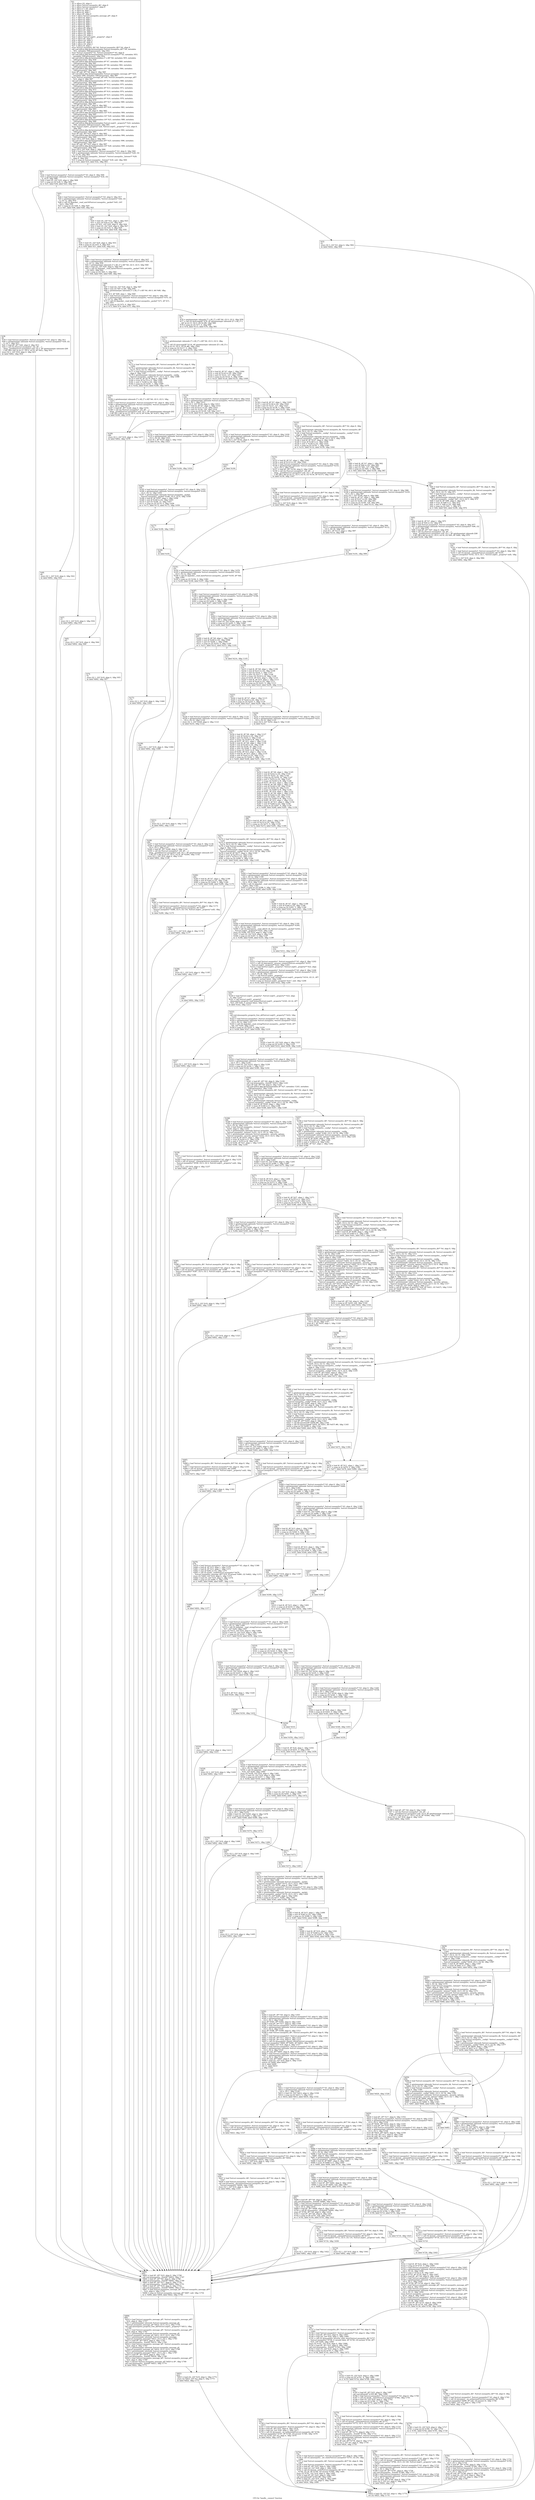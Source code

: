 digraph "CFG for 'handle__connect' function" {
	label="CFG for 'handle__connect' function";

	Node0x55c9d6146f60 [shape=record,label="{%2:\l  %3 = alloca i32, align 4\l  %4 = alloca %struct.mosquitto_db*, align 8\l  %5 = alloca %struct.mosquitto*, align 8\l  %6 = alloca [7 x i8], align 1\l  %7 = alloca i8, align 1\l  %8 = alloca i8, align 1\l  %9 = alloca i8*, align 8\l  %10 = alloca %struct.mosquitto_message_all*, align 8\l  %11 = alloca i8, align 1\l  %12 = alloca i8, align 1\l  %13 = alloca i8, align 1\l  %14 = alloca i8, align 1\l  %15 = alloca i8, align 1\l  %16 = alloca i8, align 1\l  %17 = alloca i8*, align 8\l  %18 = alloca i8*, align 8\l  %19 = alloca i32, align 4\l  %20 = alloca i32, align 4\l  %21 = alloca i16, align 2\l  %22 = alloca %struct.mqtt5__property*, align 8\l  %23 = alloca i8*, align 8\l  %24 = alloca i16, align 2\l  %25 = alloca i8*, align 8\l  %26 = alloca i16, align 2\l  %27 = alloca i8, align 1\l  store %struct.mosquitto_db* %0, %struct.mosquitto_db** %4, align 8\l  call void @llvm.dbg.declare(metadata %struct.mosquitto_db** %4, metadata\l... !851, metadata !DIExpression()), !dbg !852\l  store %struct.mosquitto* %1, %struct.mosquitto** %5, align 8\l  call void @llvm.dbg.declare(metadata %struct.mosquitto** %5, metadata !853,\l... metadata !DIExpression()), !dbg !854\l  call void @llvm.dbg.declare(metadata [7 x i8]* %6, metadata !855, metadata\l... !DIExpression()), !dbg !859\l  call void @llvm.dbg.declare(metadata i8* %7, metadata !860, metadata\l... !DIExpression()), !dbg !861\l  call void @llvm.dbg.declare(metadata i8* %8, metadata !862, metadata\l... !DIExpression()), !dbg !863\l  call void @llvm.dbg.declare(metadata i8** %9, metadata !864, metadata\l... !DIExpression()), !dbg !865\l  store i8* null, i8** %9, align 8, !dbg !865\l  call void @llvm.dbg.declare(metadata %struct.mosquitto_message_all** %10,\l... metadata !866, metadata !DIExpression()), !dbg !867\l  store %struct.mosquitto_message_all* null, %struct.mosquitto_message_all**\l... %10, align 8, !dbg !867\l  call void @llvm.dbg.declare(metadata i8* %11, metadata !868, metadata\l... !DIExpression()), !dbg !869\l  call void @llvm.dbg.declare(metadata i8* %12, metadata !870, metadata\l... !DIExpression()), !dbg !871\l  call void @llvm.dbg.declare(metadata i8* %13, metadata !872, metadata\l... !DIExpression()), !dbg !873\l  call void @llvm.dbg.declare(metadata i8* %14, metadata !874, metadata\l... !DIExpression()), !dbg !875\l  call void @llvm.dbg.declare(metadata i8* %15, metadata !876, metadata\l... !DIExpression()), !dbg !877\l  call void @llvm.dbg.declare(metadata i8* %16, metadata !878, metadata\l... !DIExpression()), !dbg !879\l  call void @llvm.dbg.declare(metadata i8** %17, metadata !880, metadata\l... !DIExpression()), !dbg !881\l  store i8* null, i8** %17, align 8, !dbg !881\l  call void @llvm.dbg.declare(metadata i8** %18, metadata !882, metadata\l... !DIExpression()), !dbg !883\l  store i8* null, i8** %18, align 8, !dbg !883\l  call void @llvm.dbg.declare(metadata i32* %19, metadata !884, metadata\l... !DIExpression()), !dbg !885\l  call void @llvm.dbg.declare(metadata i32* %20, metadata !886, metadata\l... !DIExpression()), !dbg !887\l  call void @llvm.dbg.declare(metadata i16* %21, metadata !888, metadata\l... !DIExpression()), !dbg !889\l  call void @llvm.dbg.declare(metadata %struct.mqtt5__property** %22, metadata\l... !890, metadata !DIExpression()), !dbg !891\l  store %struct.mqtt5__property* null, %struct.mqtt5__property** %22, align 8,\l... !dbg !891\l  call void @llvm.dbg.declare(metadata i8** %23, metadata !892, metadata\l... !DIExpression()), !dbg !893\l  store i8* null, i8** %23, align 8, !dbg !893\l  call void @llvm.dbg.declare(metadata i16* %24, metadata !894, metadata\l... !DIExpression()), !dbg !895\l  store i16 0, i16* %24, align 2, !dbg !895\l  call void @llvm.dbg.declare(metadata i8** %25, metadata !896, metadata\l... !DIExpression()), !dbg !897\l  store i8* null, i8** %25, align 8, !dbg !897\l  call void @llvm.dbg.declare(metadata i16* %26, metadata !898, metadata\l... !DIExpression()), !dbg !899\l  store i16 0, i16* %26, align 2, !dbg !899\l  %28 = load %struct.mosquitto*, %struct.mosquitto** %5, align 8, !dbg !900\l  %29 = getelementptr inbounds %struct.mosquitto, %struct.mosquitto* %28, i32\l... 0, i32 34, !dbg !902\l  %30 = load %struct.mosquitto__listener*, %struct.mosquitto__listener** %29,\l... align 8, !dbg !902\l  %31 = icmp ne %struct.mosquitto__listener* %30, null, !dbg !900\l  br i1 %31, label %33, label %32, !dbg !903\l|{<s0>T|<s1>F}}"];
	Node0x55c9d6146f60:s0 -> Node0x55c9d61595b0;
	Node0x55c9d6146f60:s1 -> Node0x55c9d6159640;
	Node0x55c9d6159640 [shape=record,label="{%32:\l32:                                               \l  store i32 3, i32* %3, align 4, !dbg !904\l  br label %824, !dbg !904\l}"];
	Node0x55c9d6159640 -> Node0x55c9d6159a30;
	Node0x55c9d61595b0 [shape=record,label="{%33:\l33:                                               \l  %34 = load %struct.mosquitto*, %struct.mosquitto** %5, align 8, !dbg !906\l  %35 = getelementptr inbounds %struct.mosquitto, %struct.mosquitto* %34, i32\l... 0, i32 8, !dbg !908\l  %36 = load i32, i32* %35, align 4, !dbg !908\l  %37 = icmp ne i32 %36, 0, !dbg !909\l  br i1 %37, label %38, label %43, !dbg !910\l|{<s0>T|<s1>F}}"];
	Node0x55c9d61595b0:s0 -> Node0x55c9d615acd0;
	Node0x55c9d61595b0:s1 -> Node0x55c9d615ad60;
	Node0x55c9d615acd0 [shape=record,label="{%38:\l38:                                               \l  %39 = load %struct.mosquitto*, %struct.mosquitto** %5, align 8, !dbg !911\l  %40 = getelementptr inbounds %struct.mosquitto, %struct.mosquitto* %39, i32\l... 0, i32 3, !dbg !913\l  %41 = load i8*, i8** %40, align 8, !dbg !913\l  %42 = call i32 (%struct.mosquitto*, i32, i8*, ...)\l... @log__printf(%struct.mosquitto* null, i32 2, i8* getelementptr inbounds ([49\l... x i8], [49 x i8]* @.str.11, i32 0, i32 0), i8* %41), !dbg !914\l  store i32 2, i32* %19, align 4, !dbg !915\l  br label %802, !dbg !916\l}"];
	Node0x55c9d615acd0 -> Node0x55c9d615be70;
	Node0x55c9d615ad60 [shape=record,label="{%43:\l43:                                               \l  %44 = load %struct.mosquitto*, %struct.mosquitto** %5, align 8, !dbg !917\l  %45 = getelementptr inbounds %struct.mosquitto, %struct.mosquitto* %44, i32\l... 0, i32 12, !dbg !919\l  %46 = call i32 @packet__read_uint16(%struct.mosquitto__packet* %45, i16*\l... %21), !dbg !920\l  %47 = icmp ne i32 %46, 0, !dbg !920\l  br i1 %47, label %48, label %49, !dbg !921\l|{<s0>T|<s1>F}}"];
	Node0x55c9d615ad60:s0 -> Node0x55c9d615cdb0;
	Node0x55c9d615ad60:s1 -> Node0x55c9d615ce40;
	Node0x55c9d615cdb0 [shape=record,label="{%48:\l48:                                               \l  store i32 1, i32* %19, align 4, !dbg !922\l  br label %802, !dbg !924\l}"];
	Node0x55c9d615cdb0 -> Node0x55c9d615be70;
	Node0x55c9d615ce40 [shape=record,label="{%49:\l49:                                               \l  %50 = load i16, i16* %21, align 2, !dbg !925\l  %51 = zext i16 %50 to i32, !dbg !925\l  store i32 %51, i32* %20, align 4, !dbg !926\l  %52 = load i32, i32* %20, align 4, !dbg !927\l  %53 = icmp ne i32 %52, 4, !dbg !929\l  br i1 %53, label %54, label %58, !dbg !930\l|{<s0>T|<s1>F}}"];
	Node0x55c9d615ce40:s0 -> Node0x55c9d615e0d0;
	Node0x55c9d615ce40:s1 -> Node0x55c9d615e160;
	Node0x55c9d615e0d0 [shape=record,label="{%54:\l54:                                               \l  %55 = load i32, i32* %20, align 4, !dbg !931\l  %56 = icmp ne i32 %55, 6, !dbg !932\l  br i1 %56, label %57, label %58, !dbg !933\l|{<s0>T|<s1>F}}"];
	Node0x55c9d615e0d0:s0 -> Node0x55c9d615e6f0;
	Node0x55c9d615e0d0:s1 -> Node0x55c9d615e160;
	Node0x55c9d615e6f0 [shape=record,label="{%57:\l57:                                               \l  store i32 2, i32* %19, align 4, !dbg !934\l  br label %802, !dbg !936\l}"];
	Node0x55c9d615e6f0 -> Node0x55c9d615be70;
	Node0x55c9d615e160 [shape=record,label="{%58:\l58:                                               \l  %59 = load %struct.mosquitto*, %struct.mosquitto** %5, align 8, !dbg !937\l  %60 = getelementptr inbounds %struct.mosquitto, %struct.mosquitto* %59, i32\l... 0, i32 12, !dbg !939\l  %61 = getelementptr inbounds [7 x i8], [7 x i8]* %6, i32 0, i32 0, !dbg !940\l  %62 = load i32, i32* %20, align 4, !dbg !941\l  %63 = call i32 @packet__read_bytes(%struct.mosquitto__packet* %60, i8* %61,\l... i32 %62), !dbg !942\l  %64 = icmp ne i32 %63, 0, !dbg !942\l  br i1 %64, label %65, label %66, !dbg !943\l|{<s0>T|<s1>F}}"];
	Node0x55c9d615e160:s0 -> Node0x55c9d615fd70;
	Node0x55c9d615e160:s1 -> Node0x55c9d615fe00;
	Node0x55c9d615fd70 [shape=record,label="{%65:\l65:                                               \l  store i32 2, i32* %19, align 4, !dbg !944\l  br label %802, !dbg !946\l}"];
	Node0x55c9d615fd70 -> Node0x55c9d615be70;
	Node0x55c9d615fe00 [shape=record,label="{%66:\l66:                                               \l  %67 = load i32, i32* %20, align 4, !dbg !947\l  %68 = sext i32 %67 to i64, !dbg !948\l  %69 = getelementptr inbounds [7 x i8], [7 x i8]* %6, i64 0, i64 %68, !dbg\l... !948\l  store i8 0, i8* %69, align 1, !dbg !949\l  %70 = load %struct.mosquitto*, %struct.mosquitto** %5, align 8, !dbg !950\l  %71 = getelementptr inbounds %struct.mosquitto, %struct.mosquitto* %70, i32\l... 0, i32 12, !dbg !952\l  %72 = call i32 @packet__read_byte(%struct.mosquitto__packet* %71, i8* %7),\l... !dbg !953\l  %73 = icmp ne i32 %72, 0, !dbg !953\l  br i1 %73, label %74, label %75, !dbg !954\l|{<s0>T|<s1>F}}"];
	Node0x55c9d615fe00:s0 -> Node0x55c9d6162cb0;
	Node0x55c9d615fe00:s1 -> Node0x55c9d6162d40;
	Node0x55c9d6162cb0 [shape=record,label="{%74:\l74:                                               \l  store i32 1, i32* %19, align 4, !dbg !955\l  br label %802, !dbg !957\l}"];
	Node0x55c9d6162cb0 -> Node0x55c9d615be70;
	Node0x55c9d6162d40 [shape=record,label="{%75:\l75:                                               \l  %76 = getelementptr inbounds [7 x i8], [7 x i8]* %6, i32 0, i32 0, !dbg !958\l  %77 = call i32 @strcmp(i8* %76, i8* getelementptr inbounds ([7 x i8], [7 x\l... i8]* @.str.12, i32 0, i32 0)) #8, !dbg !960\l  %78 = icmp ne i32 %77, 0, !dbg !960\l  br i1 %78, label %115, label %79, !dbg !961\l|{<s0>T|<s1>F}}"];
	Node0x55c9d6162d40:s0 -> Node0x55c9d6163ec0;
	Node0x55c9d6162d40:s1 -> Node0x55c9d6163f50;
	Node0x55c9d6163f50 [shape=record,label="{%79:\l79:                                               \l  %80 = load i8, i8* %7, align 1, !dbg !962\l  %81 = zext i8 %80 to i32, !dbg !962\l  %82 = and i32 %81, 127, !dbg !965\l  %83 = icmp ne i32 %82, 3, !dbg !966\l  br i1 %83, label %84, label %104, !dbg !967\l|{<s0>T|<s1>F}}"];
	Node0x55c9d6163f50:s0 -> Node0x55c9d6164d50;
	Node0x55c9d6163f50:s1 -> Node0x55c9d6164de0;
	Node0x55c9d6164d50 [shape=record,label="{%84:\l84:                                               \l  %85 = load %struct.mosquitto_db*, %struct.mosquitto_db** %4, align 8, !dbg\l... !968\l  %86 = getelementptr inbounds %struct.mosquitto_db, %struct.mosquitto_db*\l... %85, i32 0, i32 13, !dbg !971\l  %87 = load %struct.mosquitto__config*, %struct.mosquitto__config** %86,\l... align 8, !dbg !971\l  %88 = getelementptr inbounds %struct.mosquitto__config,\l... %struct.mosquitto__config* %87, i32 0, i32 5, !dbg !972\l  %89 = load i8, i8* %88, align 8, !dbg !972\l  %90 = trunc i8 %89 to i1, !dbg !972\l  %91 = zext i1 %90 to i32, !dbg !968\l  %92 = icmp eq i32 %91, 1, !dbg !973\l  br i1 %92, label %93, label %100, !dbg !974\l|{<s0>T|<s1>F}}"];
	Node0x55c9d6164d50:s0 -> Node0x55c9d6166b40;
	Node0x55c9d6164d50:s1 -> Node0x55c9d6166bd0;
	Node0x55c9d6166b40 [shape=record,label="{%93:\l93:                                               \l  %94 = load i8, i8* %7, align 1, !dbg !975\l  %95 = zext i8 %94 to i32, !dbg !975\l  %96 = load %struct.mosquitto*, %struct.mosquitto** %5, align 8, !dbg !977\l  %97 = getelementptr inbounds %struct.mosquitto, %struct.mosquitto* %96, i32\l... 0, i32 2, !dbg !978\l  %98 = load i8*, i8** %97, align 8, !dbg !978\l  %99 = call i32 (%struct.mosquitto*, i32, i8*, ...)\l... @log__printf(%struct.mosquitto* null, i32 1, i8* getelementptr inbounds ([48\l... x i8], [48 x i8]* @.str.13, i32 0, i32 0), i32 %95, i8* %98), !dbg !979\l  br label %100, !dbg !980\l}"];
	Node0x55c9d6166b40 -> Node0x55c9d6166bd0;
	Node0x55c9d6166bd0 [shape=record,label="{%100:\l100:                                              \l  %101 = load %struct.mosquitto_db*, %struct.mosquitto_db** %4, align 8, !dbg\l... !981\l  %102 = load %struct.mosquitto*, %struct.mosquitto** %5, align 8, !dbg !982\l  %103 = call i32 @send__connack(%struct.mosquitto_db* %101,\l... %struct.mosquitto* %102, i32 0, i32 1, %struct.mqtt5__property* null), !dbg\l... !983\l  store i32 2, i32* %19, align 4, !dbg !984\l  br label %802, !dbg !985\l}"];
	Node0x55c9d6166bd0 -> Node0x55c9d615be70;
	Node0x55c9d6164de0 [shape=record,label="{%104:\l104:                                              \l  %105 = load %struct.mosquitto*, %struct.mosquitto** %5, align 8, !dbg !986\l  %106 = getelementptr inbounds %struct.mosquitto, %struct.mosquitto* %105,\l... i32 0, i32 1, !dbg !987\l  store i32 1, i32* %106, align 4, !dbg !988\l  %107 = load i8, i8* %7, align 1, !dbg !989\l  %108 = zext i8 %107 to i32, !dbg !989\l  %109 = and i32 %108, 128, !dbg !991\l  %110 = icmp eq i32 %109, 128, !dbg !992\l  br i1 %110, label %111, label %114, !dbg !993\l|{<s0>T|<s1>F}}"];
	Node0x55c9d6164de0:s0 -> Node0x55c9d6169ca0;
	Node0x55c9d6164de0:s1 -> Node0x55c9d6169d30;
	Node0x55c9d6169ca0 [shape=record,label="{%111:\l111:                                              \l  %112 = load %struct.mosquitto*, %struct.mosquitto** %5, align 8, !dbg !994\l  %113 = getelementptr inbounds %struct.mosquitto, %struct.mosquitto* %112,\l... i32 0, i32 29, !dbg !996\l  store i8 1, i8* %113, align 2, !dbg !997\l  br label %114, !dbg !998\l}"];
	Node0x55c9d6169ca0 -> Node0x55c9d6169d30;
	Node0x55c9d6169d30 [shape=record,label="{%114:\l114:                                              \l  br label %191, !dbg !999\l}"];
	Node0x55c9d6169d30 -> Node0x55c9d616a650;
	Node0x55c9d6163ec0 [shape=record,label="{%115:\l115:                                              \l  %116 = getelementptr inbounds [7 x i8], [7 x i8]* %6, i32 0, i32 0, !dbg\l... !1000\l  %117 = call i32 @strcmp(i8* %116, i8* getelementptr inbounds ([5 x i8], [5 x\l... i8]* @.str.14, i32 0, i32 0)) #8, !dbg !1002\l  %118 = icmp ne i32 %117, 0, !dbg !1002\l  br i1 %118, label %174, label %119, !dbg !1003\l|{<s0>T|<s1>F}}"];
	Node0x55c9d6163ec0:s0 -> Node0x55c9d616b3a0;
	Node0x55c9d6163ec0:s1 -> Node0x55c9d616b430;
	Node0x55c9d616b430 [shape=record,label="{%119:\l119:                                              \l  %120 = load i8, i8* %7, align 1, !dbg !1004\l  %121 = zext i8 %120 to i32, !dbg !1004\l  %122 = and i32 %121, 127, !dbg !1007\l  %123 = icmp eq i32 %122, 4, !dbg !1008\l  br i1 %123, label %124, label %135, !dbg !1009\l|{<s0>T|<s1>F}}"];
	Node0x55c9d616b430:s0 -> Node0x55c9d616c1e0;
	Node0x55c9d616b430:s1 -> Node0x55c9d616c270;
	Node0x55c9d616c1e0 [shape=record,label="{%124:\l124:                                              \l  %125 = load %struct.mosquitto*, %struct.mosquitto** %5, align 8, !dbg !1010\l  %126 = getelementptr inbounds %struct.mosquitto, %struct.mosquitto* %125,\l... i32 0, i32 1, !dbg !1012\l  store i32 2, i32* %126, align 4, !dbg !1013\l  %127 = load i8, i8* %7, align 1, !dbg !1014\l  %128 = zext i8 %127 to i32, !dbg !1014\l  %129 = and i32 %128, 128, !dbg !1016\l  %130 = icmp eq i32 %129, 128, !dbg !1017\l  br i1 %130, label %131, label %134, !dbg !1018\l|{<s0>T|<s1>F}}"];
	Node0x55c9d616c1e0:s0 -> Node0x55c9d616dda0;
	Node0x55c9d616c1e0:s1 -> Node0x55c9d616de30;
	Node0x55c9d616dda0 [shape=record,label="{%131:\l131:                                              \l  %132 = load %struct.mosquitto*, %struct.mosquitto** %5, align 8, !dbg !1019\l  %133 = getelementptr inbounds %struct.mosquitto, %struct.mosquitto* %132,\l... i32 0, i32 29, !dbg !1021\l  store i8 1, i8* %133, align 2, !dbg !1022\l  br label %134, !dbg !1023\l}"];
	Node0x55c9d616dda0 -> Node0x55c9d616de30;
	Node0x55c9d616de30 [shape=record,label="{%134:\l134:                                              \l  br label %164, !dbg !1024\l}"];
	Node0x55c9d616de30 -> Node0x55c9d616e750;
	Node0x55c9d616c270 [shape=record,label="{%135:\l135:                                              \l  %136 = load i8, i8* %7, align 1, !dbg !1025\l  %137 = zext i8 %136 to i32, !dbg !1025\l  %138 = and i32 %137, 127, !dbg !1027\l  %139 = icmp eq i32 %138, 5, !dbg !1028\l  br i1 %139, label %140, label %143, !dbg !1029\l|{<s0>T|<s1>F}}"];
	Node0x55c9d616c270:s0 -> Node0x55c9d616f4a0;
	Node0x55c9d616c270:s1 -> Node0x55c9d616f530;
	Node0x55c9d616f4a0 [shape=record,label="{%140:\l140:                                              \l  %141 = load %struct.mosquitto*, %struct.mosquitto** %5, align 8, !dbg !1030\l  %142 = getelementptr inbounds %struct.mosquitto, %struct.mosquitto* %141,\l... i32 0, i32 1, !dbg !1032\l  store i32 5, i32* %142, align 4, !dbg !1033\l  br label %163, !dbg !1034\l}"];
	Node0x55c9d616f4a0 -> Node0x55c9d616fcb0;
	Node0x55c9d616f530 [shape=record,label="{%143:\l143:                                              \l  %144 = load %struct.mosquitto_db*, %struct.mosquitto_db** %4, align 8, !dbg\l... !1035\l  %145 = getelementptr inbounds %struct.mosquitto_db, %struct.mosquitto_db*\l... %144, i32 0, i32 13, !dbg !1038\l  %146 = load %struct.mosquitto__config*, %struct.mosquitto__config** %145,\l... align 8, !dbg !1038\l  %147 = getelementptr inbounds %struct.mosquitto__config,\l... %struct.mosquitto__config* %146, i32 0, i32 5, !dbg !1039\l  %148 = load i8, i8* %147, align 8, !dbg !1039\l  %149 = trunc i8 %148 to i1, !dbg !1039\l  %150 = zext i1 %149 to i32, !dbg !1035\l  %151 = icmp eq i32 %150, 1, !dbg !1040\l  br i1 %151, label %152, label %159, !dbg !1041\l|{<s0>T|<s1>F}}"];
	Node0x55c9d616f530:s0 -> Node0x55c9d61719d0;
	Node0x55c9d616f530:s1 -> Node0x55c9d6171a60;
	Node0x55c9d61719d0 [shape=record,label="{%152:\l152:                                              \l  %153 = load i8, i8* %7, align 1, !dbg !1042\l  %154 = zext i8 %153 to i32, !dbg !1042\l  %155 = load %struct.mosquitto*, %struct.mosquitto** %5, align 8, !dbg !1044\l  %156 = getelementptr inbounds %struct.mosquitto, %struct.mosquitto* %155,\l... i32 0, i32 2, !dbg !1045\l  %157 = load i8*, i8** %156, align 8, !dbg !1045\l  %158 = call i32 (%struct.mosquitto*, i32, i8*, ...)\l... @log__printf(%struct.mosquitto* null, i32 1, i8* getelementptr inbounds ([48\l... x i8], [48 x i8]* @.str.13, i32 0, i32 0), i32 %154, i8* %157), !dbg !1046\l  br label %159, !dbg !1047\l}"];
	Node0x55c9d61719d0 -> Node0x55c9d6171a60;
	Node0x55c9d6171a60 [shape=record,label="{%159:\l159:                                              \l  %160 = load %struct.mosquitto_db*, %struct.mosquitto_db** %4, align 8, !dbg\l... !1048\l  %161 = load %struct.mosquitto*, %struct.mosquitto** %5, align 8, !dbg !1049\l  %162 = call i32 @send__connack(%struct.mosquitto_db* %160,\l... %struct.mosquitto* %161, i32 0, i32 1, %struct.mqtt5__property* null), !dbg\l... !1050\l  store i32 2, i32* %19, align 4, !dbg !1051\l  br label %802, !dbg !1052\l}"];
	Node0x55c9d6171a60 -> Node0x55c9d615be70;
	Node0x55c9d616fcb0 [shape=record,label="{%163:\l163:                                              \l  br label %164\l}"];
	Node0x55c9d616fcb0 -> Node0x55c9d616e750;
	Node0x55c9d616e750 [shape=record,label="{%164:\l164:                                              \l  %165 = load %struct.mosquitto*, %struct.mosquitto** %5, align 8, !dbg !1053\l  %166 = getelementptr inbounds %struct.mosquitto, %struct.mosquitto* %165,\l... i32 0, i32 12, !dbg !1055\l  %167 = getelementptr inbounds %struct.mosquitto__packet,\l... %struct.mosquitto__packet* %166, i32 0, i32 8, !dbg !1056\l  %168 = load i8, i8* %167, align 2, !dbg !1056\l  %169 = zext i8 %168 to i32, !dbg !1053\l  %170 = and i32 %169, 15, !dbg !1057\l  %171 = icmp ne i32 %170, 0, !dbg !1058\l  br i1 %171, label %172, label %173, !dbg !1059\l|{<s0>T|<s1>F}}"];
	Node0x55c9d616e750:s0 -> Node0x55c9d6174fe0;
	Node0x55c9d616e750:s1 -> Node0x55c9d6175070;
	Node0x55c9d6174fe0 [shape=record,label="{%172:\l172:                                              \l  store i32 2, i32* %19, align 4, !dbg !1060\l  br label %802, !dbg !1062\l}"];
	Node0x55c9d6174fe0 -> Node0x55c9d615be70;
	Node0x55c9d6175070 [shape=record,label="{%173:\l173:                                              \l  br label %190, !dbg !1063\l}"];
	Node0x55c9d6175070 -> Node0x55c9d6175600;
	Node0x55c9d616b3a0 [shape=record,label="{%174:\l174:                                              \l  %175 = load %struct.mosquitto_db*, %struct.mosquitto_db** %4, align 8, !dbg\l... !1064\l  %176 = getelementptr inbounds %struct.mosquitto_db, %struct.mosquitto_db*\l... %175, i32 0, i32 13, !dbg !1067\l  %177 = load %struct.mosquitto__config*, %struct.mosquitto__config** %176,\l... align 8, !dbg !1067\l  %178 = getelementptr inbounds %struct.mosquitto__config,\l... %struct.mosquitto__config* %177, i32 0, i32 5, !dbg !1068\l  %179 = load i8, i8* %178, align 8, !dbg !1068\l  %180 = trunc i8 %179 to i1, !dbg !1068\l  %181 = zext i1 %180 to i32, !dbg !1064\l  %182 = icmp eq i32 %181, 1, !dbg !1069\l  br i1 %182, label %183, label %189, !dbg !1070\l|{<s0>T|<s1>F}}"];
	Node0x55c9d616b3a0:s0 -> Node0x55c9d61772e0;
	Node0x55c9d616b3a0:s1 -> Node0x55c9d6177370;
	Node0x55c9d61772e0 [shape=record,label="{%183:\l183:                                              \l  %184 = getelementptr inbounds [7 x i8], [7 x i8]* %6, i32 0, i32 0, !dbg\l... !1071\l  %185 = load %struct.mosquitto*, %struct.mosquitto** %5, align 8, !dbg !1073\l  %186 = getelementptr inbounds %struct.mosquitto, %struct.mosquitto* %185,\l... i32 0, i32 2, !dbg !1074\l  %187 = load i8*, i8** %186, align 8, !dbg !1074\l  %188 = call i32 (%struct.mosquitto*, i32, i8*, ...)\l... @log__printf(%struct.mosquitto* null, i32 1, i8* getelementptr inbounds ([42\l... x i8], [42 x i8]* @.str.15, i32 0, i32 0), i8* %184, i8* %187), !dbg !1075\l  br label %189, !dbg !1076\l}"];
	Node0x55c9d61772e0 -> Node0x55c9d6177370;
	Node0x55c9d6177370 [shape=record,label="{%189:\l189:                                              \l  store i32 2, i32* %19, align 4, !dbg !1077\l  br label %802, !dbg !1078\l}"];
	Node0x55c9d6177370 -> Node0x55c9d615be70;
	Node0x55c9d6175600 [shape=record,label="{%190:\l190:                                              \l  br label %191\l}"];
	Node0x55c9d6175600 -> Node0x55c9d616a650;
	Node0x55c9d616a650 [shape=record,label="{%191:\l191:                                              \l  %192 = load %struct.mosquitto*, %struct.mosquitto** %5, align 8, !dbg !1079\l  %193 = getelementptr inbounds %struct.mosquitto, %struct.mosquitto* %192,\l... i32 0, i32 12, !dbg !1081\l  %194 = call i32 @packet__read_byte(%struct.mosquitto__packet* %193, i8* %8),\l... !dbg !1082\l  %195 = icmp ne i32 %194, 0, !dbg !1082\l  br i1 %195, label %196, label %197, !dbg !1083\l|{<s0>T|<s1>F}}"];
	Node0x55c9d616a650:s0 -> Node0x55c9d6179520;
	Node0x55c9d616a650:s1 -> Node0x55c9d61795b0;
	Node0x55c9d6179520 [shape=record,label="{%196:\l196:                                              \l  store i32 1, i32* %19, align 4, !dbg !1084\l  br label %802, !dbg !1086\l}"];
	Node0x55c9d6179520 -> Node0x55c9d615be70;
	Node0x55c9d61795b0 [shape=record,label="{%197:\l197:                                              \l  %198 = load %struct.mosquitto*, %struct.mosquitto** %5, align 8, !dbg !1087\l  %199 = getelementptr inbounds %struct.mosquitto, %struct.mosquitto* %198,\l... i32 0, i32 1, !dbg !1089\l  %200 = load i32, i32* %199, align 4, !dbg !1089\l  %201 = icmp eq i32 %200, 2, !dbg !1090\l  br i1 %201, label %207, label %202, !dbg !1091\l|{<s0>T|<s1>F}}"];
	Node0x55c9d61795b0:s0 -> Node0x55c9d617a6b0;
	Node0x55c9d61795b0:s1 -> Node0x55c9d617a740;
	Node0x55c9d617a740 [shape=record,label="{%202:\l202:                                              \l  %203 = load %struct.mosquitto*, %struct.mosquitto** %5, align 8, !dbg !1092\l  %204 = getelementptr inbounds %struct.mosquitto, %struct.mosquitto* %203,\l... i32 0, i32 1, !dbg !1093\l  %205 = load i32, i32* %204, align 4, !dbg !1093\l  %206 = icmp eq i32 %205, 5, !dbg !1094\l  br i1 %206, label %207, label %214, !dbg !1095\l|{<s0>T|<s1>F}}"];
	Node0x55c9d617a740:s0 -> Node0x55c9d617a6b0;
	Node0x55c9d617a740:s1 -> Node0x55c9d617b540;
	Node0x55c9d617a6b0 [shape=record,label="{%207:\l207:                                              \l  %208 = load i8, i8* %8, align 1, !dbg !1096\l  %209 = zext i8 %208 to i32, !dbg !1096\l  %210 = and i32 %209, 1, !dbg !1099\l  %211 = icmp ne i32 %210, 0, !dbg !1100\l  br i1 %211, label %212, label %213, !dbg !1101\l|{<s0>T|<s1>F}}"];
	Node0x55c9d617a6b0:s0 -> Node0x55c9d617c310;
	Node0x55c9d617a6b0:s1 -> Node0x55c9d617c3a0;
	Node0x55c9d617c310 [shape=record,label="{%212:\l212:                                              \l  store i32 2, i32* %19, align 4, !dbg !1102\l  br label %802, !dbg !1104\l}"];
	Node0x55c9d617c310 -> Node0x55c9d615be70;
	Node0x55c9d617c3a0 [shape=record,label="{%213:\l213:                                              \l  br label %214, !dbg !1105\l}"];
	Node0x55c9d617c3a0 -> Node0x55c9d617b540;
	Node0x55c9d617b540 [shape=record,label="{%214:\l214:                                              \l  %215 = load i8, i8* %8, align 1, !dbg !1106\l  %216 = zext i8 %215 to i32, !dbg !1106\l  %217 = and i32 %216, 2, !dbg !1107\l  %218 = ashr i32 %217, 1, !dbg !1108\l  %219 = trunc i32 %218 to i8, !dbg !1109\l  store i8 %219, i8* %14, align 1, !dbg !1110\l  %220 = load i8, i8* %14, align 1, !dbg !1111\l  %221 = zext i8 %220 to i32, !dbg !1111\l  %222 = icmp eq i32 %221, 0, !dbg !1113\l  br i1 %222, label %223, label %230, !dbg !1114\l|{<s0>T|<s1>F}}"];
	Node0x55c9d617b540:s0 -> Node0x55c9d617e330;
	Node0x55c9d617b540:s1 -> Node0x55c9d617e3c0;
	Node0x55c9d617e330 [shape=record,label="{%223:\l223:                                              \l  %224 = load i8, i8* %7, align 1, !dbg !1115\l  %225 = zext i8 %224 to i32, !dbg !1115\l  %226 = icmp ne i32 %225, 5, !dbg !1116\l  br i1 %226, label %227, label %230, !dbg !1117\l|{<s0>T|<s1>F}}"];
	Node0x55c9d617e330:s0 -> Node0x55c9d617efd0;
	Node0x55c9d617e330:s1 -> Node0x55c9d617e3c0;
	Node0x55c9d617efd0 [shape=record,label="{%227:\l227:                                              \l  %228 = load %struct.mosquitto*, %struct.mosquitto** %5, align 8, !dbg !1118\l  %229 = getelementptr inbounds %struct.mosquitto, %struct.mosquitto* %228,\l... i32 0, i32 25, !dbg !1120\l  store i32 -1, i32* %229, align 4, !dbg !1121\l  br label %233, !dbg !1122\l}"];
	Node0x55c9d617efd0 -> Node0x55c9d617f750;
	Node0x55c9d617e3c0 [shape=record,label="{%230:\l230:                                              \l  %231 = load %struct.mosquitto*, %struct.mosquitto** %5, align 8, !dbg !1123\l  %232 = getelementptr inbounds %struct.mosquitto, %struct.mosquitto* %231,\l... i32 0, i32 25, !dbg !1125\l  store i32 0, i32* %232, align 4, !dbg !1126\l  br label %233\l}"];
	Node0x55c9d617e3c0 -> Node0x55c9d617f750;
	Node0x55c9d617f750 [shape=record,label="{%233:\l233:                                              \l  %234 = load i8, i8* %8, align 1, !dbg !1127\l  %235 = zext i8 %234 to i32, !dbg !1127\l  %236 = and i32 %235, 4, !dbg !1128\l  %237 = trunc i32 %236 to i8, !dbg !1127\l  store i8 %237, i8* %11, align 1, !dbg !1129\l  %238 = load i8, i8* %8, align 1, !dbg !1130\l  %239 = zext i8 %238 to i32, !dbg !1130\l  %240 = and i32 %239, 24, !dbg !1131\l  %241 = ashr i32 %240, 3, !dbg !1132\l  %242 = trunc i32 %241 to i8, !dbg !1133\l  store i8 %242, i8* %13, align 1, !dbg !1134\l  %243 = load i8, i8* %13, align 1, !dbg !1135\l  %244 = zext i8 %243 to i32, !dbg !1135\l  %245 = icmp eq i32 %244, 3, !dbg !1137\l  br i1 %245, label %246, label %251, !dbg !1138\l|{<s0>T|<s1>F}}"];
	Node0x55c9d617f750:s0 -> Node0x55c9d61823b0;
	Node0x55c9d617f750:s1 -> Node0x55c9d6182440;
	Node0x55c9d61823b0 [shape=record,label="{%246:\l246:                                              \l  %247 = load %struct.mosquitto*, %struct.mosquitto** %5, align 8, !dbg !1139\l  %248 = getelementptr inbounds %struct.mosquitto, %struct.mosquitto* %247,\l... i32 0, i32 2, !dbg !1141\l  %249 = load i8*, i8** %248, align 8, !dbg !1141\l  %250 = call i32 (%struct.mosquitto*, i32, i8*, ...)\l... @log__printf(%struct.mosquitto* null, i32 1, i8* getelementptr inbounds ([37\l... x i8], [37 x i8]* @.str.16, i32 0, i32 0), i8* %249), !dbg !1142\l  store i32 2, i32* %19, align 4, !dbg !1143\l  br label %802, !dbg !1144\l}"];
	Node0x55c9d61823b0 -> Node0x55c9d615be70;
	Node0x55c9d6182440 [shape=record,label="{%251:\l251:                                              \l  %252 = load i8, i8* %8, align 1, !dbg !1145\l  %253 = zext i8 %252 to i32, !dbg !1145\l  %254 = and i32 %253, 32, !dbg !1146\l  %255 = icmp eq i32 %254, 32, !dbg !1147\l  %256 = zext i1 %255 to i32, !dbg !1147\l  %257 = trunc i32 %256 to i8, !dbg !1148\l  store i8 %257, i8* %12, align 1, !dbg !1149\l  %258 = load i8, i8* %8, align 1, !dbg !1150\l  %259 = zext i8 %258 to i32, !dbg !1150\l  %260 = and i32 %259, 64, !dbg !1151\l  %261 = trunc i32 %260 to i8, !dbg !1150\l  store i8 %261, i8* %16, align 1, !dbg !1152\l  %262 = load i8, i8* %8, align 1, !dbg !1153\l  %263 = zext i8 %262 to i32, !dbg !1153\l  %264 = and i32 %263, 128, !dbg !1154\l  %265 = trunc i32 %264 to i8, !dbg !1153\l  store i8 %265, i8* %15, align 1, !dbg !1155\l  %266 = load i8, i8* %11, align 1, !dbg !1156\l  %267 = zext i8 %266 to i32, !dbg !1156\l  %268 = icmp ne i32 %267, 0, !dbg !1156\l  br i1 %268, label %269, label %291, !dbg !1158\l|{<s0>T|<s1>F}}"];
	Node0x55c9d6182440:s0 -> Node0x55c9d6187510;
	Node0x55c9d6182440:s1 -> Node0x55c9d61875a0;
	Node0x55c9d6187510 [shape=record,label="{%269:\l269:                                              \l  %270 = load i8, i8* %12, align 1, !dbg !1159\l  %271 = zext i8 %270 to i32, !dbg !1159\l  %272 = icmp ne i32 %271, 0, !dbg !1159\l  br i1 %272, label %273, label %291, !dbg !1160\l|{<s0>T|<s1>F}}"];
	Node0x55c9d6187510:s0 -> Node0x55c9d6188080;
	Node0x55c9d6187510:s1 -> Node0x55c9d61875a0;
	Node0x55c9d6188080 [shape=record,label="{%273:\l273:                                              \l  %274 = load %struct.mosquitto_db*, %struct.mosquitto_db** %4, align 8, !dbg\l... !1161\l  %275 = getelementptr inbounds %struct.mosquitto_db, %struct.mosquitto_db*\l... %274, i32 0, i32 13, !dbg !1162\l  %276 = load %struct.mosquitto__config*, %struct.mosquitto__config** %275,\l... align 8, !dbg !1162\l  %277 = getelementptr inbounds %struct.mosquitto__config,\l... %struct.mosquitto__config* %276, i32 0, i32 29, !dbg !1163\l  %278 = load i8, i8* %277, align 2, !dbg !1163\l  %279 = trunc i8 %278 to i1, !dbg !1163\l  %280 = zext i1 %279 to i32, !dbg !1161\l  %281 = icmp eq i32 %280, 0, !dbg !1164\l  br i1 %281, label %282, label %291, !dbg !1165\l|{<s0>T|<s1>F}}"];
	Node0x55c9d6188080:s0 -> Node0x55c9d6189de0;
	Node0x55c9d6188080:s1 -> Node0x55c9d61875a0;
	Node0x55c9d6189de0 [shape=record,label="{%282:\l282:                                              \l  %283 = load i8, i8* %7, align 1, !dbg !1166\l  %284 = zext i8 %283 to i32, !dbg !1166\l  %285 = icmp eq i32 %284, 5, !dbg !1169\l  br i1 %285, label %286, label %290, !dbg !1170\l|{<s0>T|<s1>F}}"];
	Node0x55c9d6189de0:s0 -> Node0x55c9d618a9f0;
	Node0x55c9d6189de0:s1 -> Node0x55c9d618aa80;
	Node0x55c9d618a9f0 [shape=record,label="{%286:\l286:                                              \l  %287 = load %struct.mosquitto_db*, %struct.mosquitto_db** %4, align 8, !dbg\l... !1171\l  %288 = load %struct.mosquitto*, %struct.mosquitto** %5, align 8, !dbg !1173\l  %289 = call i32 @send__connack(%struct.mosquitto_db* %287,\l... %struct.mosquitto* %288, i32 0, i32 154, %struct.mqtt5__property* null), !dbg\l... !1174\l  br label %290, !dbg !1175\l}"];
	Node0x55c9d618a9f0 -> Node0x55c9d618aa80;
	Node0x55c9d618aa80 [shape=record,label="{%290:\l290:                                              \l  store i32 1, i32* %19, align 4, !dbg !1176\l  br label %802, !dbg !1177\l}"];
	Node0x55c9d618aa80 -> Node0x55c9d615be70;
	Node0x55c9d61875a0 [shape=record,label="{%291:\l291:                                              \l  %292 = load %struct.mosquitto*, %struct.mosquitto** %5, align 8, !dbg !1178\l  %293 = getelementptr inbounds %struct.mosquitto, %struct.mosquitto* %292,\l... i32 0, i32 12, !dbg !1180\l  %294 = load %struct.mosquitto*, %struct.mosquitto** %5, align 8, !dbg !1181\l  %295 = getelementptr inbounds %struct.mosquitto, %struct.mosquitto* %294,\l... i32 0, i32 6, !dbg !1182\l  %296 = call i32 @packet__read_uint16(%struct.mosquitto__packet* %293, i16*\l... %295), !dbg !1183\l  %297 = icmp ne i32 %296, 0, !dbg !1183\l  br i1 %297, label %298, label %299, !dbg !1184\l|{<s0>T|<s1>F}}"];
	Node0x55c9d61875a0:s0 -> Node0x55c9d618c670;
	Node0x55c9d61875a0:s1 -> Node0x55c9d618c700;
	Node0x55c9d618c670 [shape=record,label="{%298:\l298:                                              \l  store i32 1, i32* %19, align 4, !dbg !1185\l  br label %802, !dbg !1187\l}"];
	Node0x55c9d618c670 -> Node0x55c9d615be70;
	Node0x55c9d618c700 [shape=record,label="{%299:\l299:                                              \l  %300 = load i8, i8* %7, align 1, !dbg !1188\l  %301 = zext i8 %300 to i32, !dbg !1188\l  %302 = icmp eq i32 %301, 5, !dbg !1190\l  br i1 %302, label %303, label %311, !dbg !1191\l|{<s0>T|<s1>F}}"];
	Node0x55c9d618c700:s0 -> Node0x55c9d618d610;
	Node0x55c9d618c700:s1 -> Node0x55c9d618d6a0;
	Node0x55c9d618d610 [shape=record,label="{%303:\l303:                                              \l  %304 = load %struct.mosquitto*, %struct.mosquitto** %5, align 8, !dbg !1192\l  %305 = getelementptr inbounds %struct.mosquitto, %struct.mosquitto* %304,\l... i32 0, i32 12, !dbg !1194\l  %306 = call i32 @property__read_all(i32 16, %struct.mosquitto__packet* %305,\l... %struct.mqtt5__property** %22), !dbg !1195\l  store i32 %306, i32* %19, align 4, !dbg !1196\l  %307 = load i32, i32* %19, align 4, !dbg !1197\l  %308 = icmp ne i32 %307, 0, !dbg !1197\l  br i1 %308, label %309, label %310, !dbg !1199\l|{<s0>T|<s1>F}}"];
	Node0x55c9d618d610:s0 -> Node0x55c9d618e9a0;
	Node0x55c9d618d610:s1 -> Node0x55c9d618ea30;
	Node0x55c9d618e9a0 [shape=record,label="{%309:\l309:                                              \l  br label %802, !dbg !1200\l}"];
	Node0x55c9d618e9a0 -> Node0x55c9d615be70;
	Node0x55c9d618ea30 [shape=record,label="{%310:\l310:                                              \l  br label %311, !dbg !1201\l}"];
	Node0x55c9d618ea30 -> Node0x55c9d618d6a0;
	Node0x55c9d618d6a0 [shape=record,label="{%311:\l311:                                              \l  %312 = load %struct.mosquitto*, %struct.mosquitto** %5, align 8, !dbg !1202\l  %313 = call i32 @property__process_connect(%struct.mosquitto* %312,\l... %struct.mqtt5__property** %22), !dbg !1203\l  %314 = load %struct.mqtt5__property*, %struct.mqtt5__property** %22, align\l... 8, !dbg !1204\l  %315 = load %struct.mosquitto*, %struct.mosquitto** %5, align 8, !dbg !1206\l  %316 = getelementptr inbounds %struct.mosquitto, %struct.mosquitto* %315,\l... i32 0, i32 38, !dbg !1207\l  %317 = call %struct.mqtt5__property*\l... @mosquitto_property_read_string(%struct.mqtt5__property* %314, i32 21, i8**\l... %316, i1 zeroext false), !dbg !1208\l  %318 = icmp ne %struct.mqtt5__property* %317, null, !dbg !1208\l  br i1 %318, label %319, label %322, !dbg !1209\l|{<s0>T|<s1>F}}"];
	Node0x55c9d618d6a0:s0 -> Node0x55c9d6190430;
	Node0x55c9d618d6a0:s1 -> Node0x55c9d61904c0;
	Node0x55c9d6190430 [shape=record,label="{%319:\l319:                                              \l  %320 = load %struct.mqtt5__property*, %struct.mqtt5__property** %22, align\l... 8, !dbg !1210\l  %321 = call %struct.mqtt5__property*\l... @mosquitto_property_read_binary(%struct.mqtt5__property* %320, i32 22, i8**\l... %23, i16* %24, i1 zeroext false), !dbg !1212\l  br label %322, !dbg !1213\l}"];
	Node0x55c9d6190430 -> Node0x55c9d61904c0;
	Node0x55c9d61904c0 [shape=record,label="{%322:\l322:                                              \l  call void @mosquitto_property_free_all(%struct.mqtt5__property** %22), !dbg\l... !1214\l  %323 = load %struct.mosquitto*, %struct.mosquitto** %5, align 8, !dbg !1215\l  %324 = getelementptr inbounds %struct.mosquitto, %struct.mosquitto* %323,\l... i32 0, i32 12, !dbg !1217\l  %325 = call i32 @packet__read_string(%struct.mosquitto__packet* %324, i8**\l... %9, i32* %20), !dbg !1218\l  %326 = icmp ne i32 %325, 0, !dbg !1218\l  br i1 %326, label %327, label %328, !dbg !1219\l|{<s0>T|<s1>F}}"];
	Node0x55c9d61904c0:s0 -> Node0x55c9d6191e80;
	Node0x55c9d61904c0:s1 -> Node0x55c9d6191f10;
	Node0x55c9d6191e80 [shape=record,label="{%327:\l327:                                              \l  store i32 1, i32* %19, align 4, !dbg !1220\l  br label %802, !dbg !1222\l}"];
	Node0x55c9d6191e80 -> Node0x55c9d615be70;
	Node0x55c9d6191f10 [shape=record,label="{%328:\l328:                                              \l  %329 = load i32, i32* %20, align 4, !dbg !1223\l  %330 = icmp eq i32 %329, 0, !dbg !1225\l  br i1 %330, label %331, label %438, !dbg !1226\l|{<s0>T|<s1>F}}"];
	Node0x55c9d6191f10:s0 -> Node0x55c9d61927c0;
	Node0x55c9d6191f10:s1 -> Node0x55c9d6192850;
	Node0x55c9d61927c0 [shape=record,label="{%331:\l331:                                              \l  %332 = load %struct.mosquitto*, %struct.mosquitto** %5, align 8, !dbg !1227\l  %333 = getelementptr inbounds %struct.mosquitto, %struct.mosquitto* %332,\l... i32 0, i32 1, !dbg !1230\l  %334 = load i32, i32* %333, align 4, !dbg !1230\l  %335 = icmp eq i32 %334, 1, !dbg !1231\l  br i1 %335, label %336, label %340, !dbg !1232\l|{<s0>T|<s1>F}}"];
	Node0x55c9d61927c0:s0 -> Node0x55c9d6193650;
	Node0x55c9d61927c0:s1 -> Node0x55c9d61936e0;
	Node0x55c9d6193650 [shape=record,label="{%336:\l336:                                              \l  %337 = load %struct.mosquitto_db*, %struct.mosquitto_db** %4, align 8, !dbg\l... !1233\l  %338 = load %struct.mosquitto*, %struct.mosquitto** %5, align 8, !dbg !1235\l  %339 = call i32 @send__connack(%struct.mosquitto_db* %337,\l... %struct.mosquitto* %338, i32 0, i32 2, %struct.mqtt5__property* null), !dbg\l... !1236\l  store i32 2, i32* %19, align 4, !dbg !1237\l  br label %802, !dbg !1238\l}"];
	Node0x55c9d6193650 -> Node0x55c9d615be70;
	Node0x55c9d61936e0 [shape=record,label="{%340:\l340:                                              \l  %341 = load i8*, i8** %9, align 8, !dbg !1239\l  call void @mosquitto__free(i8* %341), !dbg !1241\l  store i8* null, i8** %9, align 8, !dbg !1242\l  call void @llvm.dbg.declare(metadata i8* %27, metadata !1243, metadata\l... !DIExpression()), !dbg !1244\l  %342 = load %struct.mosquitto_db*, %struct.mosquitto_db** %4, align 8, !dbg\l... !1245\l  %343 = getelementptr inbounds %struct.mosquitto_db, %struct.mosquitto_db*\l... %342, i32 0, i32 13, !dbg !1247\l  %344 = load %struct.mosquitto__config*, %struct.mosquitto__config** %343,\l... align 8, !dbg !1247\l  %345 = getelementptr inbounds %struct.mosquitto__config,\l... %struct.mosquitto__config* %344, i32 0, i32 28, !dbg !1248\l  %346 = load i8, i8* %345, align 1, !dbg !1248\l  %347 = trunc i8 %346 to i1, !dbg !1248\l  br i1 %347, label %348, label %357, !dbg !1249\l|{<s0>T|<s1>F}}"];
	Node0x55c9d61936e0:s0 -> Node0x55c9d6195f40;
	Node0x55c9d61936e0:s1 -> Node0x55c9d6195fd0;
	Node0x55c9d6195f40 [shape=record,label="{%348:\l348:                                              \l  %349 = load %struct.mosquitto*, %struct.mosquitto** %5, align 8, !dbg !1250\l  %350 = getelementptr inbounds %struct.mosquitto, %struct.mosquitto* %349,\l... i32 0, i32 34, !dbg !1252\l  %351 = load %struct.mosquitto__listener*, %struct.mosquitto__listener**\l... %350, align 8, !dbg !1252\l  %352 = getelementptr inbounds %struct.mosquitto__listener,\l... %struct.mosquitto__listener* %351, i32 0, i32 14, !dbg !1253\l  %353 = getelementptr inbounds %struct.mosquitto__security_options,\l... %struct.mosquitto__security_options* %352, i32 0, i32 8, !dbg !1254\l  %354 = load i8, i8* %353, align 1, !dbg !1254\l  %355 = trunc i8 %354 to i1, !dbg !1254\l  %356 = zext i1 %355 to i8, !dbg !1255\l  store i8 %356, i8* %27, align 1, !dbg !1255\l  br label %366, !dbg !1256\l}"];
	Node0x55c9d6195f40 -> Node0x55c9d6197f20;
	Node0x55c9d6195fd0 [shape=record,label="{%357:\l357:                                              \l  %358 = load %struct.mosquitto_db*, %struct.mosquitto_db** %4, align 8, !dbg\l... !1257\l  %359 = getelementptr inbounds %struct.mosquitto_db, %struct.mosquitto_db*\l... %358, i32 0, i32 13, !dbg !1259\l  %360 = load %struct.mosquitto__config*, %struct.mosquitto__config** %359,\l... align 8, !dbg !1259\l  %361 = getelementptr inbounds %struct.mosquitto__config,\l... %struct.mosquitto__config* %360, i32 0, i32 34, !dbg !1260\l  %362 = getelementptr inbounds %struct.mosquitto__security_options,\l... %struct.mosquitto__security_options* %361, i32 0, i32 8, !dbg !1261\l  %363 = load i8, i8* %362, align 1, !dbg !1261\l  %364 = trunc i8 %363 to i1, !dbg !1261\l  %365 = zext i1 %364 to i8, !dbg !1262\l  store i8 %365, i8* %27, align 1, !dbg !1262\l  br label %366\l}"];
	Node0x55c9d6195fd0 -> Node0x55c9d6197f20;
	Node0x55c9d6197f20 [shape=record,label="{%366:\l366:                                              \l  %367 = load %struct.mosquitto*, %struct.mosquitto** %5, align 8, !dbg !1263\l  %368 = getelementptr inbounds %struct.mosquitto, %struct.mosquitto* %367,\l... i32 0, i32 1, !dbg !1265\l  %369 = load i32, i32* %368, align 4, !dbg !1265\l  %370 = icmp eq i32 %369, 2, !dbg !1266\l  br i1 %370, label %371, label %375, !dbg !1267\l|{<s0>T|<s1>F}}"];
	Node0x55c9d6197f20:s0 -> Node0x55c9d619aa30;
	Node0x55c9d6197f20:s1 -> Node0x55c9d619aac0;
	Node0x55c9d619aa30 [shape=record,label="{%371:\l371:                                              \l  %372 = load i8, i8* %14, align 1, !dbg !1268\l  %373 = zext i8 %372 to i32, !dbg !1268\l  %374 = icmp eq i32 %373, 0, !dbg !1269\l  br i1 %374, label %380, label %375, !dbg !1270\l|{<s0>T|<s1>F}}"];
	Node0x55c9d619aa30:s0 -> Node0x55c9d619b6d0;
	Node0x55c9d619aa30:s1 -> Node0x55c9d619aac0;
	Node0x55c9d619aac0 [shape=record,label="{%375:\l375:                                              \l  %376 = load i8, i8* %27, align 1, !dbg !1271\l  %377 = trunc i8 %376 to i1, !dbg !1271\l  %378 = zext i1 %377 to i32, !dbg !1271\l  %379 = icmp eq i32 %378, 0, !dbg !1272\l  br i1 %379, label %380, label %394, !dbg !1273\l|{<s0>T|<s1>F}}"];
	Node0x55c9d619aac0:s0 -> Node0x55c9d619b6d0;
	Node0x55c9d619aac0:s1 -> Node0x55c9d619c350;
	Node0x55c9d619b6d0 [shape=record,label="{%380:\l380:                                              \l  %381 = load %struct.mosquitto*, %struct.mosquitto** %5, align 8, !dbg !1274\l  %382 = getelementptr inbounds %struct.mosquitto, %struct.mosquitto* %381,\l... i32 0, i32 1, !dbg !1277\l  %383 = load i32, i32* %382, align 4, !dbg !1277\l  %384 = icmp eq i32 %383, 2, !dbg !1278\l  br i1 %384, label %385, label %389, !dbg !1279\l|{<s0>T|<s1>F}}"];
	Node0x55c9d619b6d0:s0 -> Node0x55c9d619d150;
	Node0x55c9d619b6d0:s1 -> Node0x55c9d619d1e0;
	Node0x55c9d619d150 [shape=record,label="{%385:\l385:                                              \l  %386 = load %struct.mosquitto_db*, %struct.mosquitto_db** %4, align 8, !dbg\l... !1280\l  %387 = load %struct.mosquitto*, %struct.mosquitto** %5, align 8, !dbg !1282\l  %388 = call i32 @send__connack(%struct.mosquitto_db* %386,\l... %struct.mosquitto* %387, i32 0, i32 2, %struct.mqtt5__property* null), !dbg\l... !1283\l  br label %393, !dbg !1284\l}"];
	Node0x55c9d619d150 -> Node0x55c9d619da10;
	Node0x55c9d619d1e0 [shape=record,label="{%389:\l389:                                              \l  %390 = load %struct.mosquitto_db*, %struct.mosquitto_db** %4, align 8, !dbg\l... !1285\l  %391 = load %struct.mosquitto*, %struct.mosquitto** %5, align 8, !dbg !1287\l  %392 = call i32 @send__connack(%struct.mosquitto_db* %390,\l... %struct.mosquitto* %391, i32 0, i32 128, %struct.mqtt5__property* null), !dbg\l... !1288\l  br label %393\l}"];
	Node0x55c9d619d1e0 -> Node0x55c9d619da10;
	Node0x55c9d619da10 [shape=record,label="{%393:\l393:                                              \l  store i32 2, i32* %19, align 4, !dbg !1289\l  br label %802, !dbg !1290\l}"];
	Node0x55c9d619da10 -> Node0x55c9d615be70;
	Node0x55c9d619c350 [shape=record,label="{%394:\l394:                                              \l  %395 = load %struct.mosquitto_db*, %struct.mosquitto_db** %4, align 8, !dbg\l... !1291\l  %396 = getelementptr inbounds %struct.mosquitto_db, %struct.mosquitto_db*\l... %395, i32 0, i32 13, !dbg !1294\l  %397 = load %struct.mosquitto__config*, %struct.mosquitto__config** %396,\l... align 8, !dbg !1294\l  %398 = getelementptr inbounds %struct.mosquitto__config,\l... %struct.mosquitto__config* %397, i32 0, i32 28, !dbg !1295\l  %399 = load i8, i8* %398, align 1, !dbg !1295\l  %400 = trunc i8 %399 to i1, !dbg !1295\l  br i1 %400, label %401, label %415, !dbg !1296\l|{<s0>T|<s1>F}}"];
	Node0x55c9d619c350:s0 -> Node0x55c9d619f800;
	Node0x55c9d619c350:s1 -> Node0x55c9d619f890;
	Node0x55c9d619f800 [shape=record,label="{%401:\l401:                                              \l  %402 = load %struct.mosquitto*, %struct.mosquitto** %5, align 8, !dbg !1297\l  %403 = getelementptr inbounds %struct.mosquitto, %struct.mosquitto* %402,\l... i32 0, i32 34, !dbg !1299\l  %404 = load %struct.mosquitto__listener*, %struct.mosquitto__listener**\l... %403, align 8, !dbg !1299\l  %405 = getelementptr inbounds %struct.mosquitto__listener,\l... %struct.mosquitto__listener* %404, i32 0, i32 14, !dbg !1300\l  %406 = getelementptr inbounds %struct.mosquitto__security_options,\l... %struct.mosquitto__security_options* %405, i32 0, i32 9, !dbg !1301\l  %407 = load i8*, i8** %406, align 8, !dbg !1301\l  %408 = load %struct.mosquitto*, %struct.mosquitto** %5, align 8, !dbg !1302\l  %409 = getelementptr inbounds %struct.mosquitto, %struct.mosquitto* %408,\l... i32 0, i32 34, !dbg !1303\l  %410 = load %struct.mosquitto__listener*, %struct.mosquitto__listener**\l... %409, align 8, !dbg !1303\l  %411 = getelementptr inbounds %struct.mosquitto__listener,\l... %struct.mosquitto__listener* %410, i32 0, i32 14, !dbg !1304\l  %412 = getelementptr inbounds %struct.mosquitto__security_options,\l... %struct.mosquitto__security_options* %411, i32 0, i32 10, !dbg !1305\l  %413 = load i32, i32* %412, align 8, !dbg !1305\l  %414 = call i8* @client_id_gen(i32* %20, i8* %407, i32 %413), !dbg !1306\l  store i8* %414, i8** %9, align 8, !dbg !1307\l  br label %429, !dbg !1308\l}"];
	Node0x55c9d619f800 -> Node0x55c9d61a28e0;
	Node0x55c9d619f890 [shape=record,label="{%415:\l415:                                              \l  %416 = load %struct.mosquitto_db*, %struct.mosquitto_db** %4, align 8, !dbg\l... !1309\l  %417 = getelementptr inbounds %struct.mosquitto_db, %struct.mosquitto_db*\l... %416, i32 0, i32 13, !dbg !1311\l  %418 = load %struct.mosquitto__config*, %struct.mosquitto__config** %417,\l... align 8, !dbg !1311\l  %419 = getelementptr inbounds %struct.mosquitto__config,\l... %struct.mosquitto__config* %418, i32 0, i32 34, !dbg !1312\l  %420 = getelementptr inbounds %struct.mosquitto__security_options,\l... %struct.mosquitto__security_options* %419, i32 0, i32 9, !dbg !1313\l  %421 = load i8*, i8** %420, align 8, !dbg !1313\l  %422 = load %struct.mosquitto_db*, %struct.mosquitto_db** %4, align 8, !dbg\l... !1314\l  %423 = getelementptr inbounds %struct.mosquitto_db, %struct.mosquitto_db*\l... %422, i32 0, i32 13, !dbg !1315\l  %424 = load %struct.mosquitto__config*, %struct.mosquitto__config** %423,\l... align 8, !dbg !1315\l  %425 = getelementptr inbounds %struct.mosquitto__config,\l... %struct.mosquitto__config* %424, i32 0, i32 34, !dbg !1316\l  %426 = getelementptr inbounds %struct.mosquitto__security_options,\l... %struct.mosquitto__security_options* %425, i32 0, i32 10, !dbg !1317\l  %427 = load i32, i32* %426, align 8, !dbg !1317\l  %428 = call i8* @client_id_gen(i32* %20, i8* %421, i32 %427), !dbg !1318\l  store i8* %428, i8** %9, align 8, !dbg !1319\l  br label %429\l}"];
	Node0x55c9d619f890 -> Node0x55c9d61a28e0;
	Node0x55c9d61a28e0 [shape=record,label="{%429:\l429:                                              \l  %430 = load i8*, i8** %9, align 8, !dbg !1320\l  %431 = icmp ne i8* %430, null, !dbg !1320\l  br i1 %431, label %433, label %432, !dbg !1322\l|{<s0>T|<s1>F}}"];
	Node0x55c9d61a28e0:s0 -> Node0x55c9d61a6070;
	Node0x55c9d61a28e0:s1 -> Node0x55c9d61a6100;
	Node0x55c9d61a6100 [shape=record,label="{%432:\l432:                                              \l  store i32 1, i32* %19, align 4, !dbg !1323\l  br label %802, !dbg !1325\l}"];
	Node0x55c9d61a6100 -> Node0x55c9d615be70;
	Node0x55c9d61a6070 [shape=record,label="{%433:\l433:                                              \l  %434 = load %struct.mosquitto*, %struct.mosquitto** %5, align 8, !dbg !1326\l  %435 = getelementptr inbounds %struct.mosquitto, %struct.mosquitto* %434,\l... i32 0, i32 43, !dbg !1327\l  store i8 1, i8* %435, align 1, !dbg !1328\l  br label %436\l}"];
	Node0x55c9d61a6070 -> Node0x55c9d61a6ba0;
	Node0x55c9d61a6ba0 [shape=record,label="{%436:\l436:                                              \l  br label %437\l}"];
	Node0x55c9d61a6ba0 -> Node0x55c9d61a6ca0;
	Node0x55c9d61a6ca0 [shape=record,label="{%437:\l437:                                              \l  br label %438, !dbg !1329\l}"];
	Node0x55c9d61a6ca0 -> Node0x55c9d6192850;
	Node0x55c9d6192850 [shape=record,label="{%438:\l438:                                              \l  %439 = load %struct.mosquitto_db*, %struct.mosquitto_db** %4, align 8, !dbg\l... !1330\l  %440 = getelementptr inbounds %struct.mosquitto_db, %struct.mosquitto_db*\l... %439, i32 0, i32 13, !dbg !1332\l  %441 = load %struct.mosquitto__config*, %struct.mosquitto__config** %440,\l... align 8, !dbg !1332\l  %442 = getelementptr inbounds %struct.mosquitto__config,\l... %struct.mosquitto__config* %441, i32 0, i32 4, !dbg !1333\l  %443 = load i8*, i8** %442, align 8, !dbg !1333\l  %444 = icmp ne i8* %443, null, !dbg !1330\l  br i1 %444, label %445, label %475, !dbg !1334\l|{<s0>T|<s1>F}}"];
	Node0x55c9d6192850:s0 -> Node0x55c9d61a87a0;
	Node0x55c9d6192850:s1 -> Node0x55c9d61a8830;
	Node0x55c9d61a87a0 [shape=record,label="{%445:\l445:                                              \l  %446 = load %struct.mosquitto_db*, %struct.mosquitto_db** %4, align 8, !dbg\l... !1335\l  %447 = getelementptr inbounds %struct.mosquitto_db, %struct.mosquitto_db*\l... %446, i32 0, i32 13, !dbg !1338\l  %448 = load %struct.mosquitto__config*, %struct.mosquitto__config** %447,\l... align 8, !dbg !1338\l  %449 = getelementptr inbounds %struct.mosquitto__config,\l... %struct.mosquitto__config* %448, i32 0, i32 4, !dbg !1339\l  %450 = load i8*, i8** %449, align 8, !dbg !1339\l  %451 = load i8*, i8** %9, align 8, !dbg !1340\l  %452 = load %struct.mosquitto_db*, %struct.mosquitto_db** %4, align 8, !dbg\l... !1341\l  %453 = getelementptr inbounds %struct.mosquitto_db, %struct.mosquitto_db*\l... %452, i32 0, i32 13, !dbg !1342\l  %454 = load %struct.mosquitto__config*, %struct.mosquitto__config** %453,\l... align 8, !dbg !1342\l  %455 = getelementptr inbounds %struct.mosquitto__config,\l... %struct.mosquitto__config* %454, i32 0, i32 4, !dbg !1343\l  %456 = load i8*, i8** %455, align 8, !dbg !1343\l  %457 = call i64 @strlen(i8* %456) #8, !dbg !1344\l  %458 = call i32 @strncmp(i8* %450, i8* %451, i64 %457) #8, !dbg !1345\l  %459 = icmp ne i32 %458, 0, !dbg !1345\l  br i1 %459, label %460, label %474, !dbg !1346\l|{<s0>T|<s1>F}}"];
	Node0x55c9d61a87a0:s0 -> Node0x55c9d61abd70;
	Node0x55c9d61a87a0:s1 -> Node0x55c9d61abe00;
	Node0x55c9d61abd70 [shape=record,label="{%460:\l460:                                              \l  %461 = load %struct.mosquitto*, %struct.mosquitto** %5, align 8, !dbg !1347\l  %462 = getelementptr inbounds %struct.mosquitto, %struct.mosquitto* %461,\l... i32 0, i32 1, !dbg !1350\l  %463 = load i32, i32* %462, align 4, !dbg !1350\l  %464 = icmp eq i32 %463, 5, !dbg !1351\l  br i1 %464, label %465, label %469, !dbg !1352\l|{<s0>T|<s1>F}}"];
	Node0x55c9d61abd70:s0 -> Node0x55c9d61acc00;
	Node0x55c9d61abd70:s1 -> Node0x55c9d61acc90;
	Node0x55c9d61acc00 [shape=record,label="{%465:\l465:                                              \l  %466 = load %struct.mosquitto_db*, %struct.mosquitto_db** %4, align 8, !dbg\l... !1353\l  %467 = load %struct.mosquitto*, %struct.mosquitto** %5, align 8, !dbg !1355\l  %468 = call i32 @send__connack(%struct.mosquitto_db* %466,\l... %struct.mosquitto* %467, i32 0, i32 135, %struct.mqtt5__property* null), !dbg\l... !1356\l  br label %473, !dbg !1357\l}"];
	Node0x55c9d61acc00 -> Node0x55c9d61ad520;
	Node0x55c9d61acc90 [shape=record,label="{%469:\l469:                                              \l  %470 = load %struct.mosquitto_db*, %struct.mosquitto_db** %4, align 8, !dbg\l... !1358\l  %471 = load %struct.mosquitto*, %struct.mosquitto** %5, align 8, !dbg !1360\l  %472 = call i32 @send__connack(%struct.mosquitto_db* %470,\l... %struct.mosquitto* %471, i32 0, i32 5, %struct.mqtt5__property* null), !dbg\l... !1361\l  br label %473\l}"];
	Node0x55c9d61acc90 -> Node0x55c9d61ad520;
	Node0x55c9d61ad520 [shape=record,label="{%473:\l473:                                              \l  store i32 1, i32* %19, align 4, !dbg !1362\l  br label %802, !dbg !1363\l}"];
	Node0x55c9d61ad520 -> Node0x55c9d615be70;
	Node0x55c9d61abe00 [shape=record,label="{%474:\l474:                                              \l  br label %475, !dbg !1364\l}"];
	Node0x55c9d61abe00 -> Node0x55c9d61a8830;
	Node0x55c9d61a8830 [shape=record,label="{%475:\l475:                                              \l  %476 = load i8, i8* %11, align 1, !dbg !1365\l  %477 = icmp ne i8 %476, 0, !dbg !1365\l  br i1 %477, label %478, label %488, !dbg !1367\l|{<s0>T|<s1>F}}"];
	Node0x55c9d61a8830:s0 -> Node0x55c9d61ae9c0;
	Node0x55c9d61a8830:s1 -> Node0x55c9d61aea50;
	Node0x55c9d61ae9c0 [shape=record,label="{%478:\l478:                                              \l  %479 = load %struct.mosquitto*, %struct.mosquitto** %5, align 8, !dbg !1368\l  %480 = load i8, i8* %13, align 1, !dbg !1370\l  %481 = load i8, i8* %12, align 1, !dbg !1371\l  %482 = zext i8 %481 to i32, !dbg !1371\l  %483 = call i32 @will__read(%struct.mosquitto* %479,\l... %struct.mosquitto_message_all** %10, i8 zeroext %480, i32 %482), !dbg !1372\l  store i32 %483, i32* %19, align 4, !dbg !1373\l  %484 = load i32, i32* %19, align 4, !dbg !1374\l  %485 = icmp ne i32 %484, 0, !dbg !1374\l  br i1 %485, label %486, label %487, !dbg !1376\l|{<s0>T|<s1>F}}"];
	Node0x55c9d61ae9c0:s0 -> Node0x55c9d61b0580;
	Node0x55c9d61ae9c0:s1 -> Node0x55c9d61b0610;
	Node0x55c9d61b0580 [shape=record,label="{%486:\l486:                                              \l  br label %802, !dbg !1377\l}"];
	Node0x55c9d61b0580 -> Node0x55c9d615be70;
	Node0x55c9d61b0610 [shape=record,label="{%487:\l487:                                              \l  br label %509, !dbg !1378\l}"];
	Node0x55c9d61b0610 -> Node0x55c9d61b09e0;
	Node0x55c9d61aea50 [shape=record,label="{%488:\l488:                                              \l  %489 = load %struct.mosquitto*, %struct.mosquitto** %5, align 8, !dbg !1379\l  %490 = getelementptr inbounds %struct.mosquitto, %struct.mosquitto* %489,\l... i32 0, i32 1, !dbg !1382\l  %491 = load i32, i32* %490, align 4, !dbg !1382\l  %492 = icmp eq i32 %491, 2, !dbg !1383\l  br i1 %492, label %498, label %493, !dbg !1384\l|{<s0>T|<s1>F}}"];
	Node0x55c9d61aea50:s0 -> Node0x55c9d61b1760;
	Node0x55c9d61aea50:s1 -> Node0x55c9d61b17f0;
	Node0x55c9d61b17f0 [shape=record,label="{%493:\l493:                                              \l  %494 = load %struct.mosquitto*, %struct.mosquitto** %5, align 8, !dbg !1385\l  %495 = getelementptr inbounds %struct.mosquitto, %struct.mosquitto* %494,\l... i32 0, i32 1, !dbg !1386\l  %496 = load i32, i32* %495, align 4, !dbg !1386\l  %497 = icmp eq i32 %496, 5, !dbg !1387\l  br i1 %497, label %498, label %508, !dbg !1388\l|{<s0>T|<s1>F}}"];
	Node0x55c9d61b17f0:s0 -> Node0x55c9d61b1760;
	Node0x55c9d61b17f0:s1 -> Node0x55c9d61b25f0;
	Node0x55c9d61b1760 [shape=record,label="{%498:\l498:                                              \l  %499 = load i8, i8* %13, align 1, !dbg !1389\l  %500 = zext i8 %499 to i32, !dbg !1389\l  %501 = icmp ne i32 %500, 0, !dbg !1392\l  br i1 %501, label %506, label %502, !dbg !1393\l|{<s0>T|<s1>F}}"];
	Node0x55c9d61b1760:s0 -> Node0x55c9d61b3200;
	Node0x55c9d61b1760:s1 -> Node0x55c9d61b3290;
	Node0x55c9d61b3290 [shape=record,label="{%502:\l502:                                              \l  %503 = load i8, i8* %12, align 1, !dbg !1394\l  %504 = zext i8 %503 to i32, !dbg !1394\l  %505 = icmp ne i32 %504, 0, !dbg !1395\l  br i1 %505, label %506, label %507, !dbg !1396\l|{<s0>T|<s1>F}}"];
	Node0x55c9d61b3290:s0 -> Node0x55c9d61b3200;
	Node0x55c9d61b3290:s1 -> Node0x55c9d61b3ea0;
	Node0x55c9d61b3200 [shape=record,label="{%506:\l506:                                              \l  store i32 2, i32* %19, align 4, !dbg !1397\l  br label %802, !dbg !1399\l}"];
	Node0x55c9d61b3200 -> Node0x55c9d615be70;
	Node0x55c9d61b3ea0 [shape=record,label="{%507:\l507:                                              \l  br label %508, !dbg !1400\l}"];
	Node0x55c9d61b3ea0 -> Node0x55c9d61b25f0;
	Node0x55c9d61b25f0 [shape=record,label="{%508:\l508:                                              \l  br label %509\l}"];
	Node0x55c9d61b25f0 -> Node0x55c9d61b09e0;
	Node0x55c9d61b09e0 [shape=record,label="{%509:\l509:                                              \l  %510 = load i8, i8* %15, align 1, !dbg !1401\l  %511 = icmp ne i8 %510, 0, !dbg !1401\l  br i1 %511, label %512, label %532, !dbg !1403\l|{<s0>T|<s1>F}}"];
	Node0x55c9d61b09e0:s0 -> Node0x55c9d61b4dc0;
	Node0x55c9d61b09e0:s1 -> Node0x55c9d61b4e50;
	Node0x55c9d61b4dc0 [shape=record,label="{%512:\l512:                                              \l  %513 = load %struct.mosquitto*, %struct.mosquitto** %5, align 8, !dbg !1404\l  %514 = getelementptr inbounds %struct.mosquitto, %struct.mosquitto* %513,\l... i32 0, i32 12, !dbg !1406\l  %515 = call i32 @packet__read_string(%struct.mosquitto__packet* %514, i8**\l... %17, i32* %20), !dbg !1407\l  store i32 %515, i32* %19, align 4, !dbg !1408\l  %516 = load i32, i32* %19, align 4, !dbg !1409\l  %517 = icmp eq i32 %516, 1, !dbg !1411\l  br i1 %517, label %518, label %519, !dbg !1412\l|{<s0>T|<s1>F}}"];
	Node0x55c9d61b4dc0:s0 -> Node0x55c9d6185400;
	Node0x55c9d61b4dc0:s1 -> Node0x55c9d6185490;
	Node0x55c9d6185400 [shape=record,label="{%518:\l518:                                              \l  store i32 1, i32* %19, align 4, !dbg !1413\l  br label %802, !dbg !1415\l}"];
	Node0x55c9d6185400 -> Node0x55c9d615be70;
	Node0x55c9d6185490 [shape=record,label="{%519:\l519:                                              \l  %520 = load i32, i32* %19, align 4, !dbg !1416\l  %521 = icmp ne i32 %520, 0, !dbg !1418\l  br i1 %521, label %522, label %530, !dbg !1419\l|{<s0>T|<s1>F}}"];
	Node0x55c9d6185490:s0 -> Node0x55c9d61b7530;
	Node0x55c9d6185490:s1 -> Node0x55c9d61b75c0;
	Node0x55c9d61b7530 [shape=record,label="{%522:\l522:                                              \l  %523 = load %struct.mosquitto*, %struct.mosquitto** %5, align 8, !dbg !1420\l  %524 = getelementptr inbounds %struct.mosquitto, %struct.mosquitto* %523,\l... i32 0, i32 1, !dbg !1423\l  %525 = load i32, i32* %524, align 4, !dbg !1423\l  %526 = icmp eq i32 %525, 1, !dbg !1424\l  br i1 %526, label %527, label %528, !dbg !1425\l|{<s0>T|<s1>F}}"];
	Node0x55c9d61b7530:s0 -> Node0x55c9d61b83c0;
	Node0x55c9d61b7530:s1 -> Node0x55c9d61b8450;
	Node0x55c9d61b83c0 [shape=record,label="{%527:\l527:                                              \l  store i8 0, i8* %15, align 1, !dbg !1426\l  br label %529, !dbg !1428\l}"];
	Node0x55c9d61b83c0 -> Node0x55c9d61b8840;
	Node0x55c9d61b8450 [shape=record,label="{%528:\l528:                                              \l  store i32 2, i32* %19, align 4, !dbg !1429\l  br label %802, !dbg !1431\l}"];
	Node0x55c9d61b8450 -> Node0x55c9d615be70;
	Node0x55c9d61b8840 [shape=record,label="{%529:\l529:                                              \l  br label %530, !dbg !1432\l}"];
	Node0x55c9d61b8840 -> Node0x55c9d61b75c0;
	Node0x55c9d61b75c0 [shape=record,label="{%530:\l530:                                              \l  br label %531\l}"];
	Node0x55c9d61b75c0 -> Node0x55c9d61b8ef0;
	Node0x55c9d61b8ef0 [shape=record,label="{%531:\l531:                                              \l  br label %550, !dbg !1433\l}"];
	Node0x55c9d61b8ef0 -> Node0x55c9d61b8fb0;
	Node0x55c9d61b4e50 [shape=record,label="{%532:\l532:                                              \l  %533 = load %struct.mosquitto*, %struct.mosquitto** %5, align 8, !dbg !1434\l  %534 = getelementptr inbounds %struct.mosquitto, %struct.mosquitto* %533,\l... i32 0, i32 1, !dbg !1437\l  %535 = load i32, i32* %534, align 4, !dbg !1437\l  %536 = icmp eq i32 %535, 2, !dbg !1438\l  br i1 %536, label %542, label %537, !dbg !1439\l|{<s0>T|<s1>F}}"];
	Node0x55c9d61b4e50:s0 -> Node0x55c9d61b9d30;
	Node0x55c9d61b4e50:s1 -> Node0x55c9d61b9dc0;
	Node0x55c9d61b9dc0 [shape=record,label="{%537:\l537:                                              \l  %538 = load %struct.mosquitto*, %struct.mosquitto** %5, align 8, !dbg !1440\l  %539 = getelementptr inbounds %struct.mosquitto, %struct.mosquitto* %538,\l... i32 0, i32 1, !dbg !1441\l  %540 = load i32, i32* %539, align 4, !dbg !1441\l  %541 = icmp eq i32 %540, 1, !dbg !1442\l  br i1 %541, label %542, label %549, !dbg !1443\l|{<s0>T|<s1>F}}"];
	Node0x55c9d61b9dc0:s0 -> Node0x55c9d61b9d30;
	Node0x55c9d61b9dc0:s1 -> Node0x55c9d61babc0;
	Node0x55c9d61b9d30 [shape=record,label="{%542:\l542:                                              \l  %543 = load i8, i8* %16, align 1, !dbg !1444\l  %544 = icmp ne i8 %543, 0, !dbg !1444\l  br i1 %544, label %545, label %548, !dbg !1447\l|{<s0>T|<s1>F}}"];
	Node0x55c9d61b9d30:s0 -> Node0x55c9d61bb630;
	Node0x55c9d61b9d30:s1 -> Node0x55c9d61bb6c0;
	Node0x55c9d61bb630 [shape=record,label="{%545:\l545:                                              \l  %546 = load i8*, i8** %9, align 8, !dbg !1448\l  %547 = call i32 (%struct.mosquitto*, i32, i8*, ...)\l... @log__printf(%struct.mosquitto* null, i32 8, i8* getelementptr inbounds ([71\l... x i8], [71 x i8]* @.str.17, i32 0, i32 0), i8* %546), !dbg !1450\l  store i32 2, i32* %19, align 4, !dbg !1451\l  br label %802, !dbg !1452\l}"];
	Node0x55c9d61bb630 -> Node0x55c9d615be70;
	Node0x55c9d61bb6c0 [shape=record,label="{%548:\l548:                                              \l  br label %549, !dbg !1453\l}"];
	Node0x55c9d61bb6c0 -> Node0x55c9d61babc0;
	Node0x55c9d61babc0 [shape=record,label="{%549:\l549:                                              \l  br label %550\l}"];
	Node0x55c9d61babc0 -> Node0x55c9d61b8fb0;
	Node0x55c9d61b8fb0 [shape=record,label="{%550:\l550:                                              \l  %551 = load i8, i8* %16, align 1, !dbg !1454\l  %552 = icmp ne i8 %551, 0, !dbg !1454\l  br i1 %552, label %553, label %573, !dbg !1456\l|{<s0>T|<s1>F}}"];
	Node0x55c9d61b8fb0:s0 -> Node0x55c9d61bca90;
	Node0x55c9d61b8fb0:s1 -> Node0x55c9d61bcb20;
	Node0x55c9d61bca90 [shape=record,label="{%553:\l553:                                              \l  %554 = load %struct.mosquitto*, %struct.mosquitto** %5, align 8, !dbg !1457\l  %555 = getelementptr inbounds %struct.mosquitto, %struct.mosquitto* %554,\l... i32 0, i32 12, !dbg !1459\l  %556 = call i32 @packet__read_binary(%struct.mosquitto__packet* %555, i8**\l... %18, i32* %20), !dbg !1460\l  store i32 %556, i32* %19, align 4, !dbg !1461\l  %557 = load i32, i32* %19, align 4, !dbg !1462\l  %558 = icmp eq i32 %557, 1, !dbg !1464\l  br i1 %558, label %559, label %560, !dbg !1465\l|{<s0>T|<s1>F}}"];
	Node0x55c9d61bca90:s0 -> Node0x55c9d61bd9a0;
	Node0x55c9d61bca90:s1 -> Node0x55c9d61bda30;
	Node0x55c9d61bd9a0 [shape=record,label="{%559:\l559:                                              \l  store i32 1, i32* %19, align 4, !dbg !1466\l  br label %802, !dbg !1468\l}"];
	Node0x55c9d61bd9a0 -> Node0x55c9d615be70;
	Node0x55c9d61bda30 [shape=record,label="{%560:\l560:                                              \l  %561 = load i32, i32* %19, align 4, !dbg !1469\l  %562 = icmp eq i32 %561, 2, !dbg !1471\l  br i1 %562, label %563, label %571, !dbg !1472\l|{<s0>T|<s1>F}}"];
	Node0x55c9d61bda30:s0 -> Node0x55c9d61be2e0;
	Node0x55c9d61bda30:s1 -> Node0x55c9d61be370;
	Node0x55c9d61be2e0 [shape=record,label="{%563:\l563:                                              \l  %564 = load %struct.mosquitto*, %struct.mosquitto** %5, align 8, !dbg !1473\l  %565 = getelementptr inbounds %struct.mosquitto, %struct.mosquitto* %564,\l... i32 0, i32 1, !dbg !1476\l  %566 = load i32, i32* %565, align 4, !dbg !1476\l  %567 = icmp eq i32 %566, 1, !dbg !1477\l  br i1 %567, label %568, label %569, !dbg !1478\l|{<s0>T|<s1>F}}"];
	Node0x55c9d61be2e0:s0 -> Node0x55c9d61bf170;
	Node0x55c9d61be2e0:s1 -> Node0x55c9d61bf200;
	Node0x55c9d61bf170 [shape=record,label="{%568:\l568:                                              \l  br label %570, !dbg !1479\l}"];
	Node0x55c9d61bf170 -> Node0x55c9d61bf470;
	Node0x55c9d61bf200 [shape=record,label="{%569:\l569:                                              \l  store i32 2, i32* %19, align 4, !dbg !1481\l  br label %802, !dbg !1483\l}"];
	Node0x55c9d61bf200 -> Node0x55c9d615be70;
	Node0x55c9d61bf470 [shape=record,label="{%570:\l570:                                              \l  br label %571, !dbg !1484\l}"];
	Node0x55c9d61bf470 -> Node0x55c9d61be370;
	Node0x55c9d61be370 [shape=record,label="{%571:\l571:                                              \l  br label %572\l}"];
	Node0x55c9d61be370 -> Node0x55c9d61bfae0;
	Node0x55c9d61bfae0 [shape=record,label="{%572:\l572:                                              \l  br label %573, !dbg !1485\l}"];
	Node0x55c9d61bfae0 -> Node0x55c9d61bcb20;
	Node0x55c9d61bcb20 [shape=record,label="{%573:\l573:                                              \l  %574 = load %struct.mosquitto*, %struct.mosquitto** %5, align 8, !dbg !1486\l  %575 = getelementptr inbounds %struct.mosquitto, %struct.mosquitto* %574,\l... i32 0, i32 12, !dbg !1488\l  %576 = getelementptr inbounds %struct.mosquitto__packet,\l... %struct.mosquitto__packet* %575, i32 0, i32 6, !dbg !1489\l  %577 = load i32, i32* %576, align 8, !dbg !1489\l  %578 = load %struct.mosquitto*, %struct.mosquitto** %5, align 8, !dbg !1490\l  %579 = getelementptr inbounds %struct.mosquitto, %struct.mosquitto* %578,\l... i32 0, i32 12, !dbg !1491\l  %580 = getelementptr inbounds %struct.mosquitto__packet,\l... %struct.mosquitto__packet* %579, i32 0, i32 3, !dbg !1492\l  %581 = load i32, i32* %580, align 4, !dbg !1492\l  %582 = icmp ne i32 %577, %581, !dbg !1493\l  br i1 %582, label %583, label %584, !dbg !1494\l|{<s0>T|<s1>F}}"];
	Node0x55c9d61bcb20:s0 -> Node0x55c9d61c1680;
	Node0x55c9d61bcb20:s1 -> Node0x55c9d61c1710;
	Node0x55c9d61c1680 [shape=record,label="{%583:\l583:                                              \l  store i32 2, i32* %19, align 4, !dbg !1495\l  br label %802, !dbg !1497\l}"];
	Node0x55c9d61c1680 -> Node0x55c9d615be70;
	Node0x55c9d61c1710 [shape=record,label="{%584:\l584:                                              \l  %585 = load i8, i8* %15, align 1, !dbg !1498\l  %586 = zext i8 %585 to i32, !dbg !1498\l  %587 = icmp ne i32 %586, 0, !dbg !1498\l  br i1 %587, label %592, label %588, !dbg !1500\l|{<s0>T|<s1>F}}"];
	Node0x55c9d61c1710:s0 -> Node0x55c9d61c2510;
	Node0x55c9d61c1710:s1 -> Node0x55c9d61c25a0;
	Node0x55c9d61c25a0 [shape=record,label="{%588:\l588:                                              \l  %589 = load i8, i8* %16, align 1, !dbg !1501\l  %590 = zext i8 %589 to i32, !dbg !1501\l  %591 = icmp ne i32 %590, 0, !dbg !1501\l  br i1 %591, label %592, label %636, !dbg !1502\l|{<s0>T|<s1>F}}"];
	Node0x55c9d61c25a0:s0 -> Node0x55c9d61c2510;
	Node0x55c9d61c25a0:s1 -> Node0x55c9d61c3080;
	Node0x55c9d61c2510 [shape=record,label="{%592:\l592:                                              \l  %593 = load i8*, i8** %9, align 8, !dbg !1503\l  %594 = load %struct.mosquitto*, %struct.mosquitto** %5, align 8, !dbg !1505\l  %595 = getelementptr inbounds %struct.mosquitto, %struct.mosquitto* %594,\l... i32 0, i32 3, !dbg !1506\l  store i8* %593, i8** %595, align 8, !dbg !1507\l  %596 = load i8*, i8** %17, align 8, !dbg !1508\l  %597 = load %struct.mosquitto*, %struct.mosquitto** %5, align 8, !dbg !1509\l  %598 = getelementptr inbounds %struct.mosquitto, %struct.mosquitto* %597,\l... i32 0, i32 4, !dbg !1510\l  store i8* %596, i8** %598, align 8, !dbg !1511\l  %599 = load %struct.mosquitto_db*, %struct.mosquitto_db** %4, align 8, !dbg\l... !1512\l  %600 = load %struct.mosquitto*, %struct.mosquitto** %5, align 8, !dbg !1513\l  %601 = load i8*, i8** %17, align 8, !dbg !1514\l  %602 = load i8*, i8** %18, align 8, !dbg !1515\l  %603 = call i32 @mosquitto_unpwd_check(%struct.mosquitto_db* %599,\l... %struct.mosquitto* %600, i8* %601, i8* %602), !dbg !1516\l  store i32 %603, i32* %19, align 4, !dbg !1517\l  %604 = load %struct.mosquitto*, %struct.mosquitto** %5, align 8, !dbg !1518\l  %605 = getelementptr inbounds %struct.mosquitto, %struct.mosquitto* %604,\l... i32 0, i32 4, !dbg !1519\l  store i8* null, i8** %605, align 8, !dbg !1520\l  %606 = load %struct.mosquitto*, %struct.mosquitto** %5, align 8, !dbg !1521\l  %607 = getelementptr inbounds %struct.mosquitto, %struct.mosquitto* %606,\l... i32 0, i32 3, !dbg !1522\l  store i8* null, i8** %607, align 8, !dbg !1523\l  %608 = load i32, i32* %19, align 4, !dbg !1524\l  switch i32 %608, label %626 [\l    i32 0, label %609\l    i32 11, label %610\l  ], !dbg !1525\l|{<s0>def|<s1>0|<s2>11}}"];
	Node0x55c9d61c2510:s0 -> Node0x55c9d61c5900;
	Node0x55c9d61c2510:s1 -> Node0x55c9d61c5990;
	Node0x55c9d61c2510:s2 -> Node0x55c9d61c5a20;
	Node0x55c9d61c5990 [shape=record,label="{%609:\l609:                                              \l  br label %629, !dbg !1526\l}"];
	Node0x55c9d61c5990 -> Node0x55c9d61c5d00;
	Node0x55c9d61c5a20 [shape=record,label="{%610:\l610:                                              \l  %611 = load %struct.mosquitto*, %struct.mosquitto** %5, align 8, !dbg !1528\l  %612 = getelementptr inbounds %struct.mosquitto, %struct.mosquitto* %611,\l... i32 0, i32 1, !dbg !1530\l  %613 = load i32, i32* %612, align 4, !dbg !1530\l  %614 = icmp eq i32 %613, 5, !dbg !1531\l  br i1 %614, label %615, label %619, !dbg !1532\l|{<s0>T|<s1>F}}"];
	Node0x55c9d61c5a20:s0 -> Node0x55c9d61c6a80;
	Node0x55c9d61c5a20:s1 -> Node0x55c9d61c6b10;
	Node0x55c9d61c6a80 [shape=record,label="{%615:\l615:                                              \l  %616 = load %struct.mosquitto_db*, %struct.mosquitto_db** %4, align 8, !dbg\l... !1533\l  %617 = load %struct.mosquitto*, %struct.mosquitto** %5, align 8, !dbg !1535\l  %618 = call i32 @send__connack(%struct.mosquitto_db* %616,\l... %struct.mosquitto* %617, i32 0, i32 135, %struct.mqtt5__property* null), !dbg\l... !1536\l  br label %623, !dbg !1537\l}"];
	Node0x55c9d61c6a80 -> Node0x55c9d61c7340;
	Node0x55c9d61c6b10 [shape=record,label="{%619:\l619:                                              \l  %620 = load %struct.mosquitto_db*, %struct.mosquitto_db** %4, align 8, !dbg\l... !1538\l  %621 = load %struct.mosquitto*, %struct.mosquitto** %5, align 8, !dbg !1540\l  %622 = call i32 @send__connack(%struct.mosquitto_db* %620,\l... %struct.mosquitto* %621, i32 0, i32 5, %struct.mqtt5__property* null), !dbg\l... !1541\l  br label %623\l}"];
	Node0x55c9d61c6b10 -> Node0x55c9d61c7340;
	Node0x55c9d61c7340 [shape=record,label="{%623:\l623:                                              \l  %624 = load %struct.mosquitto_db*, %struct.mosquitto_db** %4, align 8, !dbg\l... !1542\l  %625 = load %struct.mosquitto*, %struct.mosquitto** %5, align 8, !dbg !1543\l  call void @context__disconnect(%struct.mosquitto_db* %624,\l... %struct.mosquitto* %625), !dbg !1544\l  store i32 1, i32* %19, align 4, !dbg !1545\l  br label %802, !dbg !1546\l}"];
	Node0x55c9d61c7340 -> Node0x55c9d615be70;
	Node0x55c9d61c5900 [shape=record,label="{%626:\l626:                                              \l  %627 = load %struct.mosquitto_db*, %struct.mosquitto_db** %4, align 8, !dbg\l... !1547\l  %628 = load %struct.mosquitto*, %struct.mosquitto** %5, align 8, !dbg !1548\l  call void @context__disconnect(%struct.mosquitto_db* %627,\l... %struct.mosquitto* %628), !dbg !1549\l  store i32 1, i32* %19, align 4, !dbg !1550\l  br label %802, !dbg !1551\l}"];
	Node0x55c9d61c5900 -> Node0x55c9d615be70;
	Node0x55c9d61c5d00 [shape=record,label="{%629:\l629:                                              \l  %630 = load i8*, i8** %17, align 8, !dbg !1552\l  %631 = load %struct.mosquitto*, %struct.mosquitto** %5, align 8, !dbg !1553\l  %632 = getelementptr inbounds %struct.mosquitto, %struct.mosquitto* %631,\l... i32 0, i32 4, !dbg !1554\l  store i8* %630, i8** %632, align 8, !dbg !1555\l  %633 = load i8*, i8** %18, align 8, !dbg !1556\l  %634 = load %struct.mosquitto*, %struct.mosquitto** %5, align 8, !dbg !1557\l  %635 = getelementptr inbounds %struct.mosquitto, %struct.mosquitto* %634,\l... i32 0, i32 5, !dbg !1558\l  store i8* %633, i8** %635, align 8, !dbg !1559\l  store i8* null, i8** %17, align 8, !dbg !1560\l  store i8* null, i8** %18, align 8, !dbg !1561\l  br label %683, !dbg !1562\l}"];
	Node0x55c9d61c5d00 -> Node0x55c9d61c9f60;
	Node0x55c9d61c3080 [shape=record,label="{%636:\l636:                                              \l  %637 = load %struct.mosquitto_db*, %struct.mosquitto_db** %4, align 8, !dbg\l... !1563\l  %638 = getelementptr inbounds %struct.mosquitto_db, %struct.mosquitto_db*\l... %637, i32 0, i32 13, !dbg !1566\l  %639 = load %struct.mosquitto__config*, %struct.mosquitto__config** %638,\l... align 8, !dbg !1566\l  %640 = getelementptr inbounds %struct.mosquitto__config,\l... %struct.mosquitto__config* %639, i32 0, i32 28, !dbg !1567\l  %641 = load i8, i8* %640, align 1, !dbg !1567\l  %642 = trunc i8 %641 to i1, !dbg !1567\l  br i1 %642, label %643, label %652, !dbg !1568\l|{<s0>T|<s1>F}}"];
	Node0x55c9d61c3080:s0 -> Node0x55c9d61cb440;
	Node0x55c9d61c3080:s1 -> Node0x55c9d61cb4d0;
	Node0x55c9d61cb440 [shape=record,label="{%643:\l643:                                              \l  %644 = load %struct.mosquitto*, %struct.mosquitto** %5, align 8, !dbg !1569\l  %645 = getelementptr inbounds %struct.mosquitto, %struct.mosquitto* %644,\l... i32 0, i32 34, !dbg !1570\l  %646 = load %struct.mosquitto__listener*, %struct.mosquitto__listener**\l... %645, align 8, !dbg !1570\l  %647 = getelementptr inbounds %struct.mosquitto__listener,\l... %struct.mosquitto__listener* %646, i32 0, i32 14, !dbg !1571\l  %648 = getelementptr inbounds %struct.mosquitto__security_options,\l... %struct.mosquitto__security_options* %647, i32 0, i32 7, !dbg !1572\l  %649 = load i8, i8* %648, align 4, !dbg !1572\l  %650 = sext i8 %649 to i32, !dbg !1569\l  %651 = icmp eq i32 %650, 0, !dbg !1573\l  br i1 %651, label %668, label %652, !dbg !1574\l|{<s0>T|<s1>F}}"];
	Node0x55c9d61cb440:s0 -> Node0x55c9d61cd3b0;
	Node0x55c9d61cb440:s1 -> Node0x55c9d61cb4d0;
	Node0x55c9d61cb4d0 [shape=record,label="{%652:\l652:                                              \l  %653 = load %struct.mosquitto_db*, %struct.mosquitto_db** %4, align 8, !dbg\l... !1575\l  %654 = getelementptr inbounds %struct.mosquitto_db, %struct.mosquitto_db*\l... %653, i32 0, i32 13, !dbg !1576\l  %655 = load %struct.mosquitto__config*, %struct.mosquitto__config** %654,\l... align 8, !dbg !1576\l  %656 = getelementptr inbounds %struct.mosquitto__config,\l... %struct.mosquitto__config* %655, i32 0, i32 28, !dbg !1577\l  %657 = load i8, i8* %656, align 1, !dbg !1577\l  %658 = trunc i8 %657 to i1, !dbg !1577\l  br i1 %658, label %682, label %659, !dbg !1578\l|{<s0>T|<s1>F}}"];
	Node0x55c9d61cb4d0:s0 -> Node0x55c9d61ce8d0;
	Node0x55c9d61cb4d0:s1 -> Node0x55c9d61ce960;
	Node0x55c9d61ce960 [shape=record,label="{%659:\l659:                                              \l  %660 = load %struct.mosquitto_db*, %struct.mosquitto_db** %4, align 8, !dbg\l... !1579\l  %661 = getelementptr inbounds %struct.mosquitto_db, %struct.mosquitto_db*\l... %660, i32 0, i32 13, !dbg !1580\l  %662 = load %struct.mosquitto__config*, %struct.mosquitto__config** %661,\l... align 8, !dbg !1580\l  %663 = getelementptr inbounds %struct.mosquitto__config,\l... %struct.mosquitto__config* %662, i32 0, i32 34, !dbg !1581\l  %664 = getelementptr inbounds %struct.mosquitto__security_options,\l... %struct.mosquitto__security_options* %663, i32 0, i32 7, !dbg !1582\l  %665 = load i8, i8* %664, align 4, !dbg !1582\l  %666 = sext i8 %665 to i32, !dbg !1579\l  %667 = icmp eq i32 %666, 0, !dbg !1583\l  br i1 %667, label %668, label %682, !dbg !1584\l|{<s0>T|<s1>F}}"];
	Node0x55c9d61ce960:s0 -> Node0x55c9d61cd3b0;
	Node0x55c9d61ce960:s1 -> Node0x55c9d61ce8d0;
	Node0x55c9d61cd3b0 [shape=record,label="{%668:\l668:                                              \l  %669 = load %struct.mosquitto*, %struct.mosquitto** %5, align 8, !dbg !1585\l  %670 = getelementptr inbounds %struct.mosquitto, %struct.mosquitto* %669,\l... i32 0, i32 1, !dbg !1588\l  %671 = load i32, i32* %670, align 4, !dbg !1588\l  %672 = icmp eq i32 %671, 5, !dbg !1589\l  br i1 %672, label %673, label %677, !dbg !1590\l|{<s0>T|<s1>F}}"];
	Node0x55c9d61cd3b0:s0 -> Node0x55c9d61d15b0;
	Node0x55c9d61cd3b0:s1 -> Node0x55c9d61d1640;
	Node0x55c9d61d15b0 [shape=record,label="{%673:\l673:                                              \l  %674 = load %struct.mosquitto_db*, %struct.mosquitto_db** %4, align 8, !dbg\l... !1591\l  %675 = load %struct.mosquitto*, %struct.mosquitto** %5, align 8, !dbg !1593\l  %676 = call i32 @send__connack(%struct.mosquitto_db* %674,\l... %struct.mosquitto* %675, i32 0, i32 135, %struct.mqtt5__property* null), !dbg\l... !1594\l  br label %681, !dbg !1595\l}"];
	Node0x55c9d61d15b0 -> Node0x55c9d61d1e70;
	Node0x55c9d61d1640 [shape=record,label="{%677:\l677:                                              \l  %678 = load %struct.mosquitto_db*, %struct.mosquitto_db** %4, align 8, !dbg\l... !1596\l  %679 = load %struct.mosquitto*, %struct.mosquitto** %5, align 8, !dbg !1598\l  %680 = call i32 @send__connack(%struct.mosquitto_db* %678,\l... %struct.mosquitto* %679, i32 0, i32 5, %struct.mqtt5__property* null), !dbg\l... !1599\l  br label %681\l}"];
	Node0x55c9d61d1640 -> Node0x55c9d61d1e70;
	Node0x55c9d61d1e70 [shape=record,label="{%681:\l681:                                              \l  store i32 1, i32* %19, align 4, !dbg !1600\l  br label %802, !dbg !1601\l}"];
	Node0x55c9d61d1e70 -> Node0x55c9d615be70;
	Node0x55c9d61ce8d0 [shape=record,label="{%682:\l682:                                              \l  br label %683\l}"];
	Node0x55c9d61ce8d0 -> Node0x55c9d61c9f60;
	Node0x55c9d61c9f60 [shape=record,label="{%683:\l683:                                              \l  %684 = load %struct.mosquitto*, %struct.mosquitto** %5, align 8, !dbg !1602\l  %685 = getelementptr inbounds %struct.mosquitto, %struct.mosquitto* %684,\l... i32 0, i32 34, !dbg !1604\l  %686 = load %struct.mosquitto__listener*, %struct.mosquitto__listener**\l... %685, align 8, !dbg !1604\l  %687 = getelementptr inbounds %struct.mosquitto__listener,\l... %struct.mosquitto__listener* %686, i32 0, i32 11, !dbg !1605\l  %688 = load i8, i8* %687, align 8, !dbg !1605\l  %689 = trunc i8 %688 to i1, !dbg !1605\l  br i1 %689, label %690, label %720, !dbg !1606\l|{<s0>T|<s1>F}}"];
	Node0x55c9d61c9f60:s0 -> Node0x55c9d61d3c90;
	Node0x55c9d61c9f60:s1 -> Node0x55c9d61d3d20;
	Node0x55c9d61d3c90 [shape=record,label="{%690:\l690:                                              \l  %691 = load %struct.mosquitto*, %struct.mosquitto** %5, align 8, !dbg !1607\l  %692 = getelementptr inbounds %struct.mosquitto, %struct.mosquitto* %691,\l... i32 0, i32 4, !dbg !1610\l  %693 = load i8*, i8** %692, align 8, !dbg !1610\l  %694 = icmp ne i8* %693, null, !dbg !1607\l  br i1 %694, label %695, label %705, !dbg !1611\l|{<s0>T|<s1>F}}"];
	Node0x55c9d61d3c90:s0 -> Node0x55c9d61d5000;
	Node0x55c9d61d3c90:s1 -> Node0x55c9d61d5090;
	Node0x55c9d61d5000 [shape=record,label="{%695:\l695:                                              \l  %696 = load i8*, i8** %9, align 8, !dbg !1612\l  call void @mosquitto__free(i8* %696), !dbg !1614\l  %697 = load %struct.mosquitto*, %struct.mosquitto** %5, align 8, !dbg !1615\l  %698 = getelementptr inbounds %struct.mosquitto, %struct.mosquitto* %697,\l... i32 0, i32 4, !dbg !1616\l  %699 = load i8*, i8** %698, align 8, !dbg !1616\l  %700 = call i8* @mosquitto__strdup(i8* %699), !dbg !1617\l  store i8* %700, i8** %9, align 8, !dbg !1618\l  %701 = load i8*, i8** %9, align 8, !dbg !1619\l  %702 = icmp ne i8* %701, null, !dbg !1619\l  br i1 %702, label %704, label %703, !dbg !1621\l|{<s0>T|<s1>F}}"];
	Node0x55c9d61d5000:s0 -> Node0x55c9d61d6df0;
	Node0x55c9d61d5000:s1 -> Node0x55c9d61d6e80;
	Node0x55c9d61d6e80 [shape=record,label="{%703:\l703:                                              \l  store i32 1, i32* %19, align 4, !dbg !1622\l  br label %802, !dbg !1624\l}"];
	Node0x55c9d61d6e80 -> Node0x55c9d615be70;
	Node0x55c9d61d6df0 [shape=record,label="{%704:\l704:                                              \l  br label %719, !dbg !1625\l}"];
	Node0x55c9d61d6df0 -> Node0x55c9d61d7410;
	Node0x55c9d61d5090 [shape=record,label="{%705:\l705:                                              \l  %706 = load %struct.mosquitto*, %struct.mosquitto** %5, align 8, !dbg !1626\l  %707 = getelementptr inbounds %struct.mosquitto, %struct.mosquitto* %706,\l... i32 0, i32 1, !dbg !1629\l  %708 = load i32, i32* %707, align 4, !dbg !1629\l  %709 = icmp eq i32 %708, 5, !dbg !1630\l  br i1 %709, label %710, label %714, !dbg !1631\l|{<s0>T|<s1>F}}"];
	Node0x55c9d61d5090:s0 -> Node0x55c9d61d8190;
	Node0x55c9d61d5090:s1 -> Node0x55c9d61d8220;
	Node0x55c9d61d8190 [shape=record,label="{%710:\l710:                                              \l  %711 = load %struct.mosquitto_db*, %struct.mosquitto_db** %4, align 8, !dbg\l... !1632\l  %712 = load %struct.mosquitto*, %struct.mosquitto** %5, align 8, !dbg !1634\l  %713 = call i32 @send__connack(%struct.mosquitto_db* %711,\l... %struct.mosquitto* %712, i32 0, i32 135, %struct.mqtt5__property* null), !dbg\l... !1635\l  br label %718, !dbg !1636\l}"];
	Node0x55c9d61d8190 -> Node0x55c9d61d8a50;
	Node0x55c9d61d8220 [shape=record,label="{%714:\l714:                                              \l  %715 = load %struct.mosquitto_db*, %struct.mosquitto_db** %4, align 8, !dbg\l... !1637\l  %716 = load %struct.mosquitto*, %struct.mosquitto** %5, align 8, !dbg !1639\l  %717 = call i32 @send__connack(%struct.mosquitto_db* %715,\l... %struct.mosquitto* %716, i32 0, i32 5, %struct.mqtt5__property* null), !dbg\l... !1640\l  br label %718\l}"];
	Node0x55c9d61d8220 -> Node0x55c9d61d8a50;
	Node0x55c9d61d8a50 [shape=record,label="{%718:\l718:                                              \l  store i32 1, i32* %19, align 4, !dbg !1641\l  br label %802, !dbg !1642\l}"];
	Node0x55c9d61d8a50 -> Node0x55c9d615be70;
	Node0x55c9d61d7410 [shape=record,label="{%719:\l719:                                              \l  br label %720, !dbg !1643\l}"];
	Node0x55c9d61d7410 -> Node0x55c9d61d3d20;
	Node0x55c9d61d3d20 [shape=record,label="{%720:\l720:                                              \l  %721 = load i8, i8* %14, align 1, !dbg !1644\l  %722 = icmp ne i8 %721, 0, !dbg !1644\l  %723 = load %struct.mosquitto*, %struct.mosquitto** %5, align 8, !dbg !1645\l  %724 = getelementptr inbounds %struct.mosquitto, %struct.mosquitto* %723,\l... i32 0, i32 24, !dbg !1646\l  %725 = zext i1 %722 to i8, !dbg !1647\l  store i8 %725, i8* %724, align 2, !dbg !1647\l  %726 = load i8*, i8** %9, align 8, !dbg !1648\l  %727 = load %struct.mosquitto*, %struct.mosquitto** %5, align 8, !dbg !1649\l  %728 = getelementptr inbounds %struct.mosquitto, %struct.mosquitto* %727,\l... i32 0, i32 3, !dbg !1650\l  store i8* %726, i8** %728, align 8, !dbg !1651\l  %729 = load %struct.mosquitto_message_all*, %struct.mosquitto_message_all**\l... %10, align 8, !dbg !1652\l  %730 = load %struct.mosquitto*, %struct.mosquitto** %5, align 8, !dbg !1653\l  %731 = getelementptr inbounds %struct.mosquitto, %struct.mosquitto* %730,\l... i32 0, i32 15, !dbg !1654\l  store %struct.mosquitto_message_all* %729, %struct.mosquitto_message_all**\l... %731, align 8, !dbg !1655\l  %732 = load %struct.mosquitto*, %struct.mosquitto** %5, align 8, !dbg !1656\l  %733 = getelementptr inbounds %struct.mosquitto, %struct.mosquitto* %732,\l... i32 0, i32 38, !dbg !1658\l  %734 = load i8*, i8** %733, align 8, !dbg !1658\l  %735 = icmp ne i8* %734, null, !dbg !1656\l  br i1 %735, label %736, label %798, !dbg !1659\l|{<s0>T|<s1>F}}"];
	Node0x55c9d61d3d20:s0 -> Node0x55c9d61dc950;
	Node0x55c9d61d3d20:s1 -> Node0x55c9d61dc9e0;
	Node0x55c9d61dc950 [shape=record,label="{%736:\l736:                                              \l  %737 = load %struct.mosquitto_db*, %struct.mosquitto_db** %4, align 8, !dbg\l... !1660\l  %738 = load %struct.mosquitto*, %struct.mosquitto** %5, align 8, !dbg !1662\l  %739 = load i8*, i8** %23, align 8, !dbg !1663\l  %740 = load i16, i16* %24, align 2, !dbg !1664\l  %741 = call i32 @mosquitto_security_auth_start(%struct.mosquitto_db* %737,\l... %struct.mosquitto* %738, i1 zeroext false, i8* %739, i16 zeroext %740, i8**\l... %25, i16* %26), !dbg !1665\l  store i32 %741, i32* %19, align 4, !dbg !1666\l  %742 = load i8*, i8** %23, align 8, !dbg !1667\l  call void @mosquitto__free(i8* %742), !dbg !1668\l  %743 = load i32, i32* %19, align 4, !dbg !1669\l  %744 = icmp eq i32 %743, 0, !dbg !1671\l  br i1 %744, label %745, label %751, !dbg !1672\l|{<s0>T|<s1>F}}"];
	Node0x55c9d61dc950:s0 -> Node0x55c9d61de040;
	Node0x55c9d61dc950:s1 -> Node0x55c9d61de0d0;
	Node0x55c9d61de040 [shape=record,label="{%745:\l745:                                              \l  %746 = load %struct.mosquitto_db*, %struct.mosquitto_db** %4, align 8, !dbg\l... !1673\l  %747 = load %struct.mosquitto*, %struct.mosquitto** %5, align 8, !dbg !1675\l  %748 = load i8*, i8** %25, align 8, !dbg !1676\l  %749 = load i16, i16* %26, align 2, !dbg !1677\l  %750 = call i32 @connect__on_authorised(%struct.mosquitto_db* %746,\l... %struct.mosquitto* %747, i8* %748, i16 zeroext %749), !dbg !1678\l  store i32 %750, i32* %3, align 4, !dbg !1679\l  br label %824, !dbg !1679\l}"];
	Node0x55c9d61de040 -> Node0x55c9d6159a30;
	Node0x55c9d61de0d0 [shape=record,label="{%751:\l751:                                              \l  %752 = load i32, i32* %19, align 4, !dbg !1680\l  %753 = icmp eq i32 %752, -4, !dbg !1682\l  br i1 %753, label %754, label %764, !dbg !1683\l|{<s0>T|<s1>F}}"];
	Node0x55c9d61de0d0:s0 -> Node0x55c9d61df790;
	Node0x55c9d61de0d0:s1 -> Node0x55c9d61df820;
	Node0x55c9d61df790 [shape=record,label="{%754:\l754:                                              \l  %755 = load %struct.mosquitto*, %struct.mosquitto** %5, align 8, !dbg !1684\l  %756 = call i32 @mosquitto__set_state(%struct.mosquitto* %755, i32 20), !dbg\l... !1686\l  %757 = load %struct.mosquitto_db*, %struct.mosquitto_db** %4, align 8, !dbg\l... !1687\l  %758 = load %struct.mosquitto*, %struct.mosquitto** %5, align 8, !dbg !1688\l  %759 = load i8*, i8** %25, align 8, !dbg !1689\l  %760 = load i16, i16* %26, align 2, !dbg !1690\l  %761 = call i32 @send__auth(%struct.mosquitto_db* %757, %struct.mosquitto*\l... %758, i32 24, i8* %759, i16 zeroext %760), !dbg !1691\l  store i32 %761, i32* %19, align 4, !dbg !1692\l  %762 = load i8*, i8** %25, align 8, !dbg !1693\l  call void @free(i8* %762) #9, !dbg !1694\l  %763 = load i32, i32* %19, align 4, !dbg !1695\l  store i32 %763, i32* %3, align 4, !dbg !1696\l  br label %824, !dbg !1696\l}"];
	Node0x55c9d61df790 -> Node0x55c9d6159a30;
	Node0x55c9d61df820 [shape=record,label="{%764:\l764:                                              \l  %765 = load i8*, i8** %25, align 8, !dbg !1697\l  call void @free(i8* %765) #9, !dbg !1699\l  %766 = load %struct.mosquitto*, %struct.mosquitto** %5, align 8, !dbg !1700\l  %767 = call i32 @will__clear(%struct.mosquitto* %766), !dbg !1701\l  %768 = load i32, i32* %19, align 4, !dbg !1702\l  %769 = icmp eq i32 %768, 11, !dbg !1704\l  br i1 %769, label %770, label %779, !dbg !1705\l|{<s0>T|<s1>F}}"];
	Node0x55c9d61df820:s0 -> Node0x55c9d61e22e0;
	Node0x55c9d61df820:s1 -> Node0x55c9d61e2370;
	Node0x55c9d61e22e0 [shape=record,label="{%770:\l770:                                              \l  %771 = load %struct.mosquitto_db*, %struct.mosquitto_db** %4, align 8, !dbg\l... !1706\l  %772 = load %struct.mosquitto*, %struct.mosquitto** %5, align 8, !dbg !1708\l  %773 = call i32 @send__connack(%struct.mosquitto_db* %771,\l... %struct.mosquitto* %772, i32 0, i32 135, %struct.mqtt5__property* null), !dbg\l... !1709\l  %774 = load %struct.mosquitto*, %struct.mosquitto** %5, align 8, !dbg !1710\l  %775 = getelementptr inbounds %struct.mosquitto, %struct.mosquitto* %774,\l... i32 0, i32 3, !dbg !1711\l  %776 = load i8*, i8** %775, align 8, !dbg !1711\l  call void @mosquitto__free(i8* %776), !dbg !1712\l  %777 = load %struct.mosquitto*, %struct.mosquitto** %5, align 8, !dbg !1713\l  %778 = getelementptr inbounds %struct.mosquitto, %struct.mosquitto* %777,\l... i32 0, i32 3, !dbg !1714\l  store i8* null, i8** %778, align 8, !dbg !1715\l  store i32 2, i32* %3, align 4, !dbg !1716\l  br label %824, !dbg !1716\l}"];
	Node0x55c9d61e22e0 -> Node0x55c9d6159a30;
	Node0x55c9d61e2370 [shape=record,label="{%779:\l779:                                              \l  %780 = load i32, i32* %19, align 4, !dbg !1717\l  %781 = icmp eq i32 %780, 10, !dbg !1719\l  br i1 %781, label %782, label %791, !dbg !1720\l|{<s0>T|<s1>F}}"];
	Node0x55c9d61e2370:s0 -> Node0x55c9d61e4890;
	Node0x55c9d61e2370:s1 -> Node0x55c9d61e4920;
	Node0x55c9d61e4890 [shape=record,label="{%782:\l782:                                              \l  %783 = load %struct.mosquitto_db*, %struct.mosquitto_db** %4, align 8, !dbg\l... !1721\l  %784 = load %struct.mosquitto*, %struct.mosquitto** %5, align 8, !dbg !1723\l  %785 = call i32 @send__connack(%struct.mosquitto_db* %783,\l... %struct.mosquitto* %784, i32 0, i32 140, %struct.mqtt5__property* null), !dbg\l... !1724\l  %786 = load %struct.mosquitto*, %struct.mosquitto** %5, align 8, !dbg !1725\l  %787 = getelementptr inbounds %struct.mosquitto, %struct.mosquitto* %786,\l... i32 0, i32 3, !dbg !1726\l  %788 = load i8*, i8** %787, align 8, !dbg !1726\l  call void @mosquitto__free(i8* %788), !dbg !1727\l  %789 = load %struct.mosquitto*, %struct.mosquitto** %5, align 8, !dbg !1728\l  %790 = getelementptr inbounds %struct.mosquitto, %struct.mosquitto* %789,\l... i32 0, i32 3, !dbg !1729\l  store i8* null, i8** %790, align 8, !dbg !1730\l  store i32 2, i32* %3, align 4, !dbg !1731\l  br label %824, !dbg !1731\l}"];
	Node0x55c9d61e4890 -> Node0x55c9d6159a30;
	Node0x55c9d61e4920 [shape=record,label="{%791:\l791:                                              \l  %792 = load %struct.mosquitto*, %struct.mosquitto** %5, align 8, !dbg !1732\l  %793 = getelementptr inbounds %struct.mosquitto, %struct.mosquitto* %792,\l... i32 0, i32 3, !dbg !1734\l  %794 = load i8*, i8** %793, align 8, !dbg !1734\l  call void @mosquitto__free(i8* %794), !dbg !1735\l  %795 = load %struct.mosquitto*, %struct.mosquitto** %5, align 8, !dbg !1736\l  %796 = getelementptr inbounds %struct.mosquitto, %struct.mosquitto* %795,\l... i32 0, i32 3, !dbg !1737\l  store i8* null, i8** %796, align 8, !dbg !1738\l  %797 = load i32, i32* %19, align 4, !dbg !1739\l  store i32 %797, i32* %3, align 4, !dbg !1740\l  br label %824, !dbg !1740\l}"];
	Node0x55c9d61e4920 -> Node0x55c9d6159a30;
	Node0x55c9d61dc9e0 [shape=record,label="{%798:\l798:                                              \l  %799 = load %struct.mosquitto_db*, %struct.mosquitto_db** %4, align 8, !dbg\l... !1741\l  %800 = load %struct.mosquitto*, %struct.mosquitto** %5, align 8, !dbg !1743\l  %801 = call i32 @connect__on_authorised(%struct.mosquitto_db* %799,\l... %struct.mosquitto* %800, i8* null, i16 zeroext 0), !dbg !1744\l  store i32 %801, i32* %3, align 4, !dbg !1745\l  br label %824, !dbg !1745\l}"];
	Node0x55c9d61dc9e0 -> Node0x55c9d6159a30;
	Node0x55c9d615be70 [shape=record,label="{%802:\l802:                                              \l  %803 = load i8*, i8** %23, align 8, !dbg !1746\l  call void @mosquitto__free(i8* %803), !dbg !1747\l  %804 = load i8*, i8** %9, align 8, !dbg !1748\l  call void @mosquitto__free(i8* %804), !dbg !1749\l  %805 = load i8*, i8** %17, align 8, !dbg !1750\l  call void @mosquitto__free(i8* %805), !dbg !1751\l  %806 = load i8*, i8** %18, align 8, !dbg !1752\l  call void @mosquitto__free(i8* %806), !dbg !1753\l  %807 = load %struct.mosquitto_message_all*, %struct.mosquitto_message_all**\l... %10, align 8, !dbg !1754\l  %808 = icmp ne %struct.mosquitto_message_all* %807, null, !dbg !1754\l  br i1 %808, label %809, label %822, !dbg !1756\l|{<s0>T|<s1>F}}"];
	Node0x55c9d615be70:s0 -> Node0x55c9d61eab30;
	Node0x55c9d615be70:s1 -> Node0x55c9d61eabc0;
	Node0x55c9d61eab30 [shape=record,label="{%809:\l809:                                              \l  %810 = load %struct.mosquitto_message_all*, %struct.mosquitto_message_all**\l... %10, align 8, !dbg !1757\l  %811 = getelementptr inbounds %struct.mosquitto_message_all,\l... %struct.mosquitto_message_all* %810, i32 0, i32 2, !dbg !1759\l  call void @mosquitto_property_free_all(%struct.mqtt5__property** %811), !dbg\l... !1760\l  %812 = load %struct.mosquitto_message_all*, %struct.mosquitto_message_all**\l... %10, align 8, !dbg !1761\l  %813 = getelementptr inbounds %struct.mosquitto_message_all,\l... %struct.mosquitto_message_all* %812, i32 0, i32 6, !dbg !1762\l  %814 = getelementptr inbounds %struct.mosquitto_message,\l... %struct.mosquitto_message* %813, i32 0, i32 2, !dbg !1763\l  %815 = load i8*, i8** %814, align 8, !dbg !1763\l  call void @mosquitto__free(i8* %815), !dbg !1764\l  %816 = load %struct.mosquitto_message_all*, %struct.mosquitto_message_all**\l... %10, align 8, !dbg !1765\l  %817 = getelementptr inbounds %struct.mosquitto_message_all,\l... %struct.mosquitto_message_all* %816, i32 0, i32 6, !dbg !1766\l  %818 = getelementptr inbounds %struct.mosquitto_message,\l... %struct.mosquitto_message* %817, i32 0, i32 1, !dbg !1767\l  %819 = load i8*, i8** %818, align 8, !dbg !1767\l  call void @mosquitto__free(i8* %819), !dbg !1768\l  %820 = load %struct.mosquitto_message_all*, %struct.mosquitto_message_all**\l... %10, align 8, !dbg !1769\l  %821 = bitcast %struct.mosquitto_message_all* %820 to i8*, !dbg !1769\l  call void @mosquitto__free(i8* %821), !dbg !1770\l  br label %822, !dbg !1771\l}"];
	Node0x55c9d61eab30 -> Node0x55c9d61eabc0;
	Node0x55c9d61eabc0 [shape=record,label="{%822:\l822:                                              \l  %823 = load i32, i32* %19, align 4, !dbg !1772\l  store i32 %823, i32* %3, align 4, !dbg !1773\l  br label %824, !dbg !1773\l}"];
	Node0x55c9d61eabc0 -> Node0x55c9d6159a30;
	Node0x55c9d6159a30 [shape=record,label="{%824:\l824:                                              \l  %825 = load i32, i32* %3, align 4, !dbg !1774\l  ret i32 %825, !dbg !1774\l}"];
}
